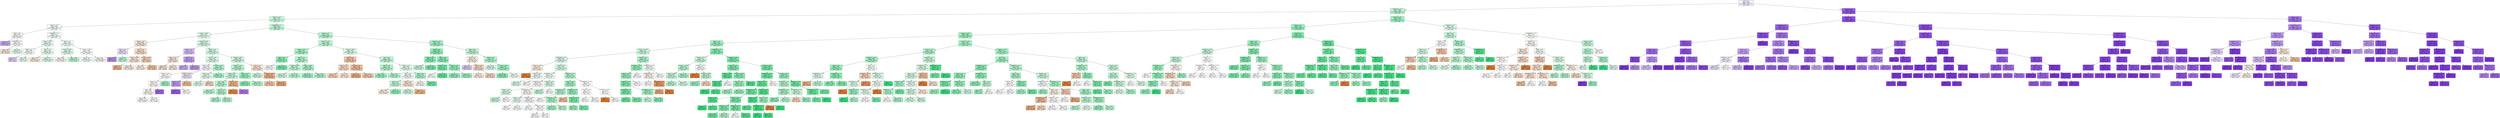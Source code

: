 digraph Tree {
node [shape=box, style="filled", color="black"] ;
0 [label="CCR <= 5.5\ngini = 0.642\nsamples = 26325\nvalue = [5506, 9798, 11021]\nclass = None", fillcolor="#f6f0fd"] ;
1 [label="graphSize <= 22.5\ngini = 0.588\nsamples = 16341\nvalue = [4862, 8944, 2535]\nclass = DCP", fillcolor="#b9f6d2"] ;
0 -> 1 [labeldistance=2.5, labelangle=45, headlabel="True"] ;
2 [label="sdComm <= 0.02\ngini = 0.595\nsamples = 11117\nvalue = [3788, 5772, 1557]\nclass = DCP", fillcolor="#c9f8dd"] ;
1 -> 2 ;
3 [label="sdComp <= 0.02\ngini = 0.583\nsamples = 2542\nvalue = [1098, 1194, 250]\nclass = DCP", fillcolor="#f2fdf7"] ;
2 -> 3 ;
4 [label="nbproc <= 4.5\ngini = 0.665\nsamples = 176\nvalue = [64, 54, 58]\nclass = DLS/DC", fillcolor="#fef9f5"] ;
3 -> 4 ;
5 [label="gini = 0.521\nsamples = 52\nvalue = [16, 4, 32]\nclass = None", fillcolor="#c7a7f3"] ;
4 -> 5 ;
6 [label="graphDepth <= 3.5\ngini = 0.644\nsamples = 124\nvalue = [48, 50, 26]\nclass = DCP", fillcolor="#fafefc"] ;
4 -> 6 ;
7 [label="gini = 0.594\nsamples = 48\nvalue = [24, 18, 6]\nclass = DLS/DC", fillcolor="#fae6d7"] ;
6 -> 7 ;
8 [label="gini = 0.654\nsamples = 76\nvalue = [24, 32, 20]\nclass = DCP", fillcolor="#e1fbec"] ;
6 -> 8 ;
9 [label="graphDepth <= 3.5\ngini = 0.57\nsamples = 2366\nvalue = [1034, 1140, 192]\nclass = DCP", fillcolor="#effdf5"] ;
3 -> 9 ;
10 [label="sdComp <= 0.065\ngini = 0.587\nsamples = 678\nvalue = [278, 328, 72]\nclass = DCP", fillcolor="#e6fcef"] ;
9 -> 10 ;
11 [label="nbproc <= 4.5\ngini = 0.662\nsamples = 42\nvalue = [12, 16, 14]\nclass = DCP", fillcolor="#f1fdf6"] ;
10 -> 11 ;
12 [label="gini = 0.611\nsamples = 12\nvalue = [2, 4, 6]\nclass = None", fillcolor="#e0cef8"] ;
11 -> 12 ;
13 [label="gini = 0.658\nsamples = 30\nvalue = [10, 12, 8]\nclass = DCP", fillcolor="#ebfcf2"] ;
11 -> 13 ;
14 [label="nbproc <= 4.5\ngini = 0.576\nsamples = 636\nvalue = [266, 312, 58]\nclass = DCP", fillcolor="#e6fcef"] ;
10 -> 14 ;
15 [label="gini = 0.577\nsamples = 122\nvalue = [62, 48, 12]\nclass = DLS/DC", fillcolor="#fae7da"] ;
14 -> 15 ;
16 [label="gini = 0.571\nsamples = 514\nvalue = [204, 264, 46]\nclass = DCP", fillcolor="#d9fae7"] ;
14 -> 16 ;
17 [label="nbproc <= 4.5\ngini = 0.563\nsamples = 1688\nvalue = [756, 812, 120]\nclass = DCP", fillcolor="#f3fdf7"] ;
9 -> 17 ;
18 [label="sdComp <= 0.065\ngini = 0.548\nsamples = 618\nvalue = [260, 322, 36]\nclass = DCP", fillcolor="#ddfae9"] ;
17 -> 18 ;
19 [label="gini = 0.588\nsamples = 262\nvalue = [124, 110, 28]\nclass = DLS/DC", fillcolor="#fdf3ed"] ;
18 -> 19 ;
20 [label="gini = 0.499\nsamples = 356\nvalue = [136, 212, 8]\nclass = DCP", fillcolor="#bbf6d3"] ;
18 -> 20 ;
21 [label="sdComp <= 0.065\ngini = 0.569\nsamples = 1070\nvalue = [496, 490, 84]\nclass = DLS/DC", fillcolor="#fffefd"] ;
17 -> 21 ;
22 [label="gini = 0.544\nsamples = 454\nvalue = [208, 224, 22]\nclass = DCP", fillcolor="#f2fdf7"] ;
21 -> 22 ;
23 [label="gini = 0.585\nsamples = 616\nvalue = [288, 266, 62]\nclass = DLS/DC", fillcolor="#fdf7f3"] ;
21 -> 23 ;
24 [label="graphDepth <= 3.5\ngini = 0.593\nsamples = 8575\nvalue = [2690, 4578, 1307]\nclass = DCP", fillcolor="#bff7d7"] ;
2 -> 24 ;
25 [label="sdComm <= 0.065\ngini = 0.639\nsamples = 2181\nvalue = [752, 972, 457]\nclass = DCP", fillcolor="#e1fbec"] ;
24 -> 25 ;
26 [label="sdComp <= 0.02\ngini = 0.609\nsamples = 420\nvalue = [206, 150, 64]\nclass = DLS/DC", fillcolor="#fae5d6"] ;
25 -> 26 ;
27 [label="nbproc <= 4.5\ngini = 0.635\nsamples = 40\nvalue = [8, 14, 18]\nclass = None", fillcolor="#ece1fb"] ;
26 -> 27 ;
28 [label="gini = 0.494\nsamples = 18\nvalue = [4, 2, 12]\nclass = None", fillcolor="#b78ef0"] ;
27 -> 28 ;
29 [label="gini = 0.595\nsamples = 22\nvalue = [4, 12, 6]\nclass = DCP", fillcolor="#b5f5d0"] ;
27 -> 29 ;
30 [label="nbproc <= 4.5\ngini = 0.586\nsamples = 380\nvalue = [198, 136, 46]\nclass = DLS/DC", fillcolor="#f8dfcd"] ;
26 -> 30 ;
31 [label="sdComp <= 0.065\ngini = 0.614\nsamples = 248\nvalue = [120, 88, 40]\nclass = DLS/DC", fillcolor="#fae6d7"] ;
30 -> 31 ;
32 [label="gini = 0.5\nsamples = 12\nvalue = [8, 2, 2]\nclass = DLS/DC", fillcolor="#efb388"] ;
31 -> 32 ;
33 [label="gini = 0.616\nsamples = 236\nvalue = [112, 86, 38]\nclass = DLS/DC", fillcolor="#fae9dd"] ;
31 -> 33 ;
34 [label="sdComp <= 0.065\ngini = 0.517\nsamples = 132\nvalue = [78, 48, 6]\nclass = DLS/DC", fillcolor="#f6d2b8"] ;
30 -> 34 ;
35 [label="gini = 0.601\nsamples = 46\nvalue = [22, 18, 6]\nclass = DLS/DC", fillcolor="#fbede3"] ;
34 -> 35 ;
36 [label="gini = 0.454\nsamples = 86\nvalue = [56, 30, 0]\nclass = DLS/DC", fillcolor="#f3c4a3"] ;
34 -> 36 ;
37 [label="sdComp <= 0.065\ngini = 0.636\nsamples = 1761\nvalue = [546, 822, 393]\nclass = DCP", fillcolor="#d2f9e2"] ;
25 -> 37 ;
38 [label="sdComp <= 0.02\ngini = 0.625\nsamples = 120\nvalue = [30, 30, 60]\nclass = None", fillcolor="#d5bdf6"] ;
37 -> 38 ;
39 [label="nbproc <= 4.5\ngini = 0.602\nsamples = 28\nvalue = [14, 10, 4]\nclass = DLS/DC", fillcolor="#f9e3d3"] ;
38 -> 39 ;
40 [label="gini = 0.49\nsamples = 14\nvalue = [8, 6, 0]\nclass = DLS/DC", fillcolor="#f8e0ce"] ;
39 -> 40 ;
41 [label="gini = 0.653\nsamples = 14\nvalue = [6, 4, 4]\nclass = DLS/DC", fillcolor="#fae6d7"] ;
39 -> 41 ;
42 [label="nbproc <= 4.5\ngini = 0.552\nsamples = 92\nvalue = [16, 20, 56]\nclass = None", fillcolor="#c09cf2"] ;
38 -> 42 ;
43 [label="gini = 0.586\nsamples = 32\nvalue = [8, 6, 18]\nclass = None", fillcolor="#caacf4"] ;
42 -> 43 ;
44 [label="gini = 0.527\nsamples = 60\nvalue = [8, 14, 38]\nclass = None", fillcolor="#bd98f1"] ;
42 -> 44 ;
45 [label="nbproc <= 4.5\ngini = 0.627\nsamples = 1641\nvalue = [516, 792, 333]\nclass = DCP", fillcolor="#cef9e0"] ;
37 -> 45 ;
46 [label="sdComp <= 0.65\ngini = 0.652\nsamples = 480\nvalue = [130, 206, 144]\nclass = DCP", fillcolor="#dafae8"] ;
45 -> 46 ;
47 [label="sdComp <= 0.2\ngini = 0.663\nsamples = 218\nvalue = [76, 62, 80]\nclass = None", fillcolor="#fbf9fe"] ;
46 -> 47 ;
48 [label="sdComm <= 0.65\ngini = 0.667\nsamples = 172\nvalue = [58, 56, 58]\nclass = DLS/DC", fillcolor="#ffffff"] ;
47 -> 48 ;
49 [label="sdComm <= 0.2\ngini = 0.664\nsamples = 152\nvalue = [54, 44, 54]\nclass = DLS/DC", fillcolor="#ffffff"] ;
48 -> 49 ;
50 [label="CCR <= 0.55\ngini = 0.665\nsamples = 142\nvalue = [52, 44, 46]\nclass = DLS/DC", fillcolor="#fdf7f3"] ;
49 -> 50 ;
51 [label="gini = 0.664\nsamples = 114\nvalue = [42, 34, 38]\nclass = DLS/DC", fillcolor="#fef8f5"] ;
50 -> 51 ;
52 [label="gini = 0.663\nsamples = 28\nvalue = [10, 10, 8]\nclass = DLS/DC", fillcolor="#ffffff"] ;
50 -> 52 ;
53 [label="gini = 0.32\nsamples = 10\nvalue = [2, 0, 8]\nclass = None", fillcolor="#a06aec"] ;
49 -> 53 ;
54 [label="gini = 0.56\nsamples = 20\nvalue = [4, 12, 4]\nclass = DCP", fillcolor="#9cf2c0"] ;
48 -> 54 ;
55 [label="sdComm <= 0.65\ngini = 0.601\nsamples = 46\nvalue = [18, 6, 22]\nclass = None", fillcolor="#ede3fb"] ;
47 -> 55 ;
56 [label="sdComm <= 0.2\ngini = 0.512\nsamples = 22\nvalue = [2, 6, 14]\nclass = None", fillcolor="#c09cf2"] ;
55 -> 56 ;
57 [label="gini = 0.278\nsamples = 12\nvalue = [0, 2, 10]\nclass = None", fillcolor="#9a61ea"] ;
56 -> 57 ;
58 [label="gini = 0.64\nsamples = 10\nvalue = [2, 4, 4]\nclass = DCP", fillcolor="#ffffff"] ;
56 -> 58 ;
59 [label="gini = 0.444\nsamples = 24\nvalue = [16, 0, 8]\nclass = DLS/DC", fillcolor="#f2c09c"] ;
55 -> 59 ;
60 [label="sdComm <= 0.65\ngini = 0.596\nsamples = 262\nvalue = [54, 144, 64]\nclass = DCP", fillcolor="#aff4cc"] ;
46 -> 60 ;
61 [label="sdComm <= 0.2\ngini = 0.63\nsamples = 74\nvalue = [14, 34, 26]\nclass = DCP", fillcolor="#defbea"] ;
60 -> 61 ;
62 [label="gini = 0.61\nsamples = 66\nvalue = [10, 32, 24]\nclass = DCP", fillcolor="#d9fae7"] ;
61 -> 62 ;
63 [label="gini = 0.625\nsamples = 8\nvalue = [4, 2, 2]\nclass = DLS/DC", fillcolor="#f6d5bd"] ;
61 -> 63 ;
64 [label="gini = 0.572\nsamples = 188\nvalue = [40, 110, 38]\nclass = DCP", fillcolor="#a1f3c3"] ;
60 -> 64 ;
65 [label="sdComm <= 0.65\ngini = 0.608\nsamples = 1161\nvalue = [386, 586, 189]\nclass = DCP", fillcolor="#ccf8de"] ;
45 -> 65 ;
66 [label="sdComp <= 0.65\ngini = 0.586\nsamples = 901\nvalue = [260, 498, 143]\nclass = DCP", fillcolor="#b5f5d0"] ;
65 -> 66 ;
67 [label="sdComp <= 0.2\ngini = 0.614\nsamples = 568\nvalue = [174, 288, 106]\nclass = DCP", fillcolor="#c6f7db"] ;
66 -> 67 ;
68 [label="CCR <= 0.55\ngini = 0.594\nsamples = 524\nvalue = [144, 286, 94]\nclass = DCP", fillcolor="#b5f5d0"] ;
67 -> 68 ;
69 [label="gini = 0.601\nsamples = 446\nvalue = [120, 240, 86]\nclass = DCP", fillcolor="#b6f5d1"] ;
68 -> 69 ;
70 [label="sdComm <= 0.2\ngini = 0.547\nsamples = 78\nvalue = [24, 46, 8]\nclass = DCP", fillcolor="#aef4cc"] ;
68 -> 70 ;
71 [label="gini = 0.559\nsamples = 48\nvalue = [14, 28, 6]\nclass = DCP", fillcolor="#adf4cb"] ;
70 -> 71 ;
72 [label="gini = 0.524\nsamples = 30\nvalue = [10, 18, 2]\nclass = DCP", fillcolor="#b0f5cd"] ;
70 -> 72 ;
73 [label="sdComm <= 0.2\ngini = 0.459\nsamples = 44\nvalue = [30, 2, 12]\nclass = DLS/DC", fillcolor="#f0b890"] ;
67 -> 73 ;
74 [label="gini = 0.133\nsamples = 28\nvalue = [26, 2, 0]\nclass = DLS/DC", fillcolor="#e78b48"] ;
73 -> 74 ;
75 [label="gini = 0.375\nsamples = 16\nvalue = [4, 0, 12]\nclass = None", fillcolor="#ab7bee"] ;
73 -> 75 ;
76 [label="sdComm <= 0.2\ngini = 0.523\nsamples = 333\nvalue = [86, 210, 37]\nclass = DCP", fillcolor="#9cf2c0"] ;
66 -> 76 ;
77 [label="gini = 0.49\nsamples = 145\nvalue = [22, 98, 25]\nclass = DCP", fillcolor="#87efb2"] ;
76 -> 77 ;
78 [label="gini = 0.525\nsamples = 188\nvalue = [64, 112, 12]\nclass = DCP", fillcolor="#b2f5ce"] ;
76 -> 78 ;
79 [label="sdComp <= 0.2\ngini = 0.619\nsamples = 260\nvalue = [126, 88, 46]\nclass = DLS/DC", fillcolor="#f9e3d3"] ;
65 -> 79 ;
80 [label="gini = 0.617\nsamples = 108\nvalue = [20, 54, 34]\nclass = DCP", fillcolor="#c9f8dd"] ;
79 -> 80 ;
81 [label="sdComp <= 0.65\ngini = 0.457\nsamples = 152\nvalue = [106, 34, 12]\nclass = DLS/DC", fillcolor="#efb286"] ;
79 -> 81 ;
82 [label="gini = 0.586\nsamples = 46\nvalue = [26, 10, 10]\nclass = DLS/DC", fillcolor="#f3c7a7"] ;
81 -> 82 ;
83 [label="gini = 0.379\nsamples = 106\nvalue = [80, 24, 2]\nclass = DLS/DC", fillcolor="#eda978"] ;
81 -> 83 ;
84 [label="sdComm <= 0.2\ngini = 0.572\nsamples = 6394\nvalue = [1938, 3606, 850]\nclass = DCP", fillcolor="#b5f5d0"] ;
24 -> 84 ;
85 [label="sdComm <= 0.065\ngini = 0.568\nsamples = 4690\nvalue = [1584, 2594, 512]\nclass = DCP", fillcolor="#bff7d6"] ;
84 -> 85 ;
86 [label="sdComp <= 0.02\ngini = 0.54\nsamples = 2120\nvalue = [596, 1286, 238]\nclass = DCP", fillcolor="#a5f3c6"] ;
85 -> 86 ;
87 [label="nbproc <= 4.5\ngini = 0.502\nsamples = 470\nvalue = [68, 312, 90]\nclass = DCP", fillcolor="#8bf0b5"] ;
86 -> 87 ;
88 [label="gini = 0.665\nsamples = 94\nvalue = [28, 32, 34]\nclass = None", fillcolor="#fbf9fe"] ;
87 -> 88 ;
89 [label="gini = 0.412\nsamples = 376\nvalue = [40, 280, 56]\nclass = DCP", fillcolor="#74eda7"] ;
87 -> 89 ;
90 [label="nbproc <= 4.5\ngini = 0.541\nsamples = 1650\nvalue = [528, 974, 148]\nclass = DCP", fillcolor="#b0f5cd"] ;
86 -> 90 ;
91 [label="sdComp <= 0.065\ngini = 0.561\nsamples = 622\nvalue = [212, 348, 62]\nclass = DCP", fillcolor="#bdf6d5"] ;
90 -> 91 ;
92 [label="gini = 0.586\nsamples = 100\nvalue = [36, 52, 12]\nclass = DCP", fillcolor="#cef8e0"] ;
91 -> 92 ;
93 [label="gini = 0.556\nsamples = 522\nvalue = [176, 296, 50]\nclass = DCP", fillcolor="#baf6d3"] ;
91 -> 93 ;
94 [label="sdComp <= 0.065\ngini = 0.528\nsamples = 1028\nvalue = [316, 626, 86]\nclass = DCP", fillcolor="#a9f4c8"] ;
90 -> 94 ;
95 [label="gini = 0.487\nsamples = 224\nvalue = [60, 148, 16]\nclass = DCP", fillcolor="#95f1bb"] ;
94 -> 95 ;
96 [label="gini = 0.538\nsamples = 804\nvalue = [256, 478, 70]\nclass = DCP", fillcolor="#aff4cc"] ;
94 -> 96 ;
97 [label="sdComp <= 0.065\ngini = 0.582\nsamples = 2570\nvalue = [988, 1308, 274]\nclass = DCP", fillcolor="#d7fae6"] ;
85 -> 97 ;
98 [label="nbproc <= 4.5\ngini = 0.526\nsamples = 488\nvalue = [302, 140, 46]\nclass = DLS/DC", fillcolor="#f3c4a3"] ;
97 -> 98 ;
99 [label="sdComp <= 0.02\ngini = 0.621\nsamples = 108\nvalue = [54, 32, 22]\nclass = DLS/DC", fillcolor="#f7dbc6"] ;
98 -> 99 ;
100 [label="gini = 0.615\nsamples = 54\nvalue = [28, 12, 14]\nclass = DLS/DC", fillcolor="#f6d3ba"] ;
99 -> 100 ;
101 [label="gini = 0.609\nsamples = 54\nvalue = [26, 20, 8]\nclass = DLS/DC", fillcolor="#fae9dc"] ;
99 -> 101 ;
102 [label="sdComp <= 0.02\ngini = 0.489\nsamples = 380\nvalue = [248, 108, 24]\nclass = DLS/DC", fillcolor="#f2be99"] ;
98 -> 102 ;
103 [label="gini = 0.411\nsamples = 132\nvalue = [96, 32, 4]\nclass = DLS/DC", fillcolor="#eeae80"] ;
102 -> 103 ;
104 [label="gini = 0.524\nsamples = 248\nvalue = [152, 76, 20]\nclass = DLS/DC", fillcolor="#f4c7a8"] ;
102 -> 104 ;
105 [label="CCR <= 0.55\ngini = 0.565\nsamples = 2082\nvalue = [686, 1168, 228]\nclass = DCP", fillcolor="#bbf6d3"] ;
97 -> 105 ;
106 [label="nbproc <= 4.5\ngini = 0.544\nsamples = 1472\nvalue = [450, 874, 148]\nclass = DCP", fillcolor="#adf4cb"] ;
105 -> 106 ;
107 [label="gini = 0.512\nsamples = 396\nvalue = [102, 254, 40]\nclass = DCP", fillcolor="#99f2be"] ;
106 -> 107 ;
108 [label="gini = 0.553\nsamples = 1076\nvalue = [348, 620, 108]\nclass = DCP", fillcolor="#b5f5d0"] ;
106 -> 108 ;
109 [label="sdComp <= 0.65\ngini = 0.601\nsamples = 610\nvalue = [236, 294, 80]\nclass = DCP", fillcolor="#e0fbeb"] ;
105 -> 109 ;
110 [label="nbproc <= 4.5\ngini = 0.609\nsamples = 488\nvalue = [200, 220, 68]\nclass = DCP", fillcolor="#f1fdf6"] ;
109 -> 110 ;
111 [label="sdComp <= 0.2\ngini = 0.585\nsamples = 258\nvalue = [86, 138, 34]\nclass = DCP", fillcolor="#c3f7d9"] ;
110 -> 111 ;
112 [label="gini = 0.566\nsamples = 128\nvalue = [64, 54, 10]\nclass = DLS/DC", fillcolor="#fbeee4"] ;
111 -> 112 ;
113 [label="gini = 0.52\nsamples = 130\nvalue = [22, 84, 24]\nclass = DCP", fillcolor="#8ff0b8"] ;
111 -> 113 ;
114 [label="sdComp <= 0.2\ngini = 0.605\nsamples = 230\nvalue = [114, 82, 34]\nclass = DLS/DC", fillcolor="#f9e4d4"] ;
110 -> 114 ;
115 [label="gini = 0.589\nsamples = 122\nvalue = [42, 64, 16]\nclass = DCP", fillcolor="#c9f8dc"] ;
114 -> 115 ;
116 [label="gini = 0.5\nsamples = 108\nvalue = [72, 18, 18]\nclass = DLS/DC", fillcolor="#efb388"] ;
114 -> 116 ;
117 [label="nbproc <= 4.5\ngini = 0.535\nsamples = 122\nvalue = [36, 74, 12]\nclass = DCP", fillcolor="#a8f4c7"] ;
109 -> 117 ;
118 [label="gini = 0.615\nsamples = 54\nvalue = [24, 22, 8]\nclass = DLS/DC", fillcolor="#fdf7f3"] ;
117 -> 118 ;
119 [label="gini = 0.381\nsamples = 68\nvalue = [12, 52, 4]\nclass = DCP", fillcolor="#72eca5"] ;
117 -> 119 ;
120 [label="sdComm <= 0.65\ngini = 0.565\nsamples = 1704\nvalue = [354, 1012, 338]\nclass = DCP", fillcolor="#9ef2c2"] ;
84 -> 120 ;
121 [label="sdComp <= 0.2\ngini = 0.486\nsamples = 810\nvalue = [106, 550, 154]\nclass = DCP", fillcolor="#87efb3"] ;
120 -> 121 ;
122 [label="nbproc <= 4.5\ngini = 0.448\nsamples = 320\nvalue = [24, 226, 70]\nclass = DCP", fillcolor="#83efb0"] ;
121 -> 122 ;
123 [label="gini = 0.604\nsamples = 80\nvalue = [24, 42, 14]\nclass = DCP", fillcolor="#bff7d6"] ;
122 -> 123 ;
124 [label="gini = 0.358\nsamples = 240\nvalue = [0, 184, 56]\nclass = DCP", fillcolor="#75eda7"] ;
122 -> 124 ;
125 [label="nbproc <= 4.5\ngini = 0.505\nsamples = 490\nvalue = [82, 324, 84]\nclass = DCP", fillcolor="#8af0b5"] ;
121 -> 125 ;
126 [label="sdComp <= 0.65\ngini = 0.371\nsamples = 112\nvalue = [4, 86, 22]\nclass = DCP", fillcolor="#72eda5"] ;
125 -> 126 ;
127 [label="gini = 0.5\nsamples = 8\nvalue = [4, 0, 4]\nclass = DLS/DC", fillcolor="#ffffff"] ;
126 -> 127 ;
128 [label="gini = 0.286\nsamples = 104\nvalue = [0, 86, 18]\nclass = DCP", fillcolor="#62ea9b"] ;
126 -> 128 ;
129 [label="sdComp <= 0.65\ngini = 0.534\nsamples = 378\nvalue = [78, 238, 62]\nclass = DCP", fillcolor="#95f1bc"] ;
125 -> 129 ;
130 [label="gini = 0.517\nsamples = 216\nvalue = [42, 140, 34]\nclass = DCP", fillcolor="#8ff0b8"] ;
129 -> 130 ;
131 [label="gini = 0.555\nsamples = 162\nvalue = [36, 98, 28]\nclass = DCP", fillcolor="#9ef2c1"] ;
129 -> 131 ;
132 [label="nbproc <= 4.5\ngini = 0.614\nsamples = 894\nvalue = [248, 462, 184]\nclass = DCP", fillcolor="#bdf6d5"] ;
120 -> 132 ;
133 [label="sdComp <= 0.2\ngini = 0.652\nsamples = 152\nvalue = [64, 38, 50]\nclass = DLS/DC", fillcolor="#fbeee4"] ;
132 -> 133 ;
134 [label="gini = 0.62\nsamples = 40\nvalue = [8, 12, 20]\nclass = None", fillcolor="#dbc6f8"] ;
133 -> 134 ;
135 [label="sdComp <= 0.65\ngini = 0.624\nsamples = 112\nvalue = [56, 26, 30]\nclass = DLS/DC", fillcolor="#f7d7c0"] ;
133 -> 135 ;
136 [label="gini = 0.62\nsamples = 60\nvalue = [28, 10, 22]\nclass = DLS/DC", fillcolor="#fbebe0"] ;
135 -> 136 ;
137 [label="gini = 0.592\nsamples = 52\nvalue = [28, 16, 8]\nclass = DLS/DC", fillcolor="#f6d5bd"] ;
135 -> 137 ;
138 [label="sdComp <= 0.2\ngini = 0.579\nsamples = 742\nvalue = [184, 424, 134]\nclass = DCP", fillcolor="#aaf4c9"] ;
132 -> 138 ;
139 [label="gini = 0.649\nsamples = 200\nvalue = [60, 88, 52]\nclass = DCP", fillcolor="#d7fae6"] ;
138 -> 139 ;
140 [label="sdComp <= 0.65\ngini = 0.54\nsamples = 542\nvalue = [124, 336, 82]\nclass = DCP", fillcolor="#9bf2bf"] ;
138 -> 140 ;
141 [label="gini = 0.486\nsamples = 418\nvalue = [76, 284, 58]\nclass = DCP", fillcolor="#87efb2"] ;
140 -> 141 ;
142 [label="gini = 0.637\nsamples = 124\nvalue = [48, 52, 24]\nclass = DCP", fillcolor="#f5fef8"] ;
140 -> 142 ;
143 [label="sdComm <= 0.65\ngini = 0.554\nsamples = 5224\nvalue = [1074, 3172, 978]\nclass = DCP", fillcolor="#9bf2bf"] ;
1 -> 143 ;
144 [label="sdComp <= 0.2\ngini = 0.535\nsamples = 4554\nvalue = [848, 2868, 838]\nclass = DCP", fillcolor="#93f1ba"] ;
143 -> 144 ;
145 [label="sdComp <= 0.065\ngini = 0.555\nsamples = 3626\nvalue = [794, 2192, 640]\nclass = DCP", fillcolor="#9df2c1"] ;
144 -> 145 ;
146 [label="nbproc <= 4.5\ngini = 0.542\nsamples = 1584\nvalue = [244, 980, 360]\nclass = DCP", fillcolor="#9bf2bf"] ;
145 -> 146 ;
147 [label="sdComm <= 0.065\ngini = 0.617\nsamples = 562\nvalue = [104, 280, 178]\nclass = DCP", fillcolor="#caf8de"] ;
146 -> 147 ;
148 [label="graphDepth <= 6.5\ngini = 0.643\nsamples = 372\nvalue = [86, 166, 120]\nclass = DCP", fillcolor="#dbfae8"] ;
147 -> 148 ;
149 [label="sdComm <= 0.02\ngini = 0.654\nsamples = 52\nvalue = [22, 16, 14]\nclass = DLS/DC", fillcolor="#fbeade"] ;
148 -> 149 ;
150 [label="gini = 0.0\nsamples = 18\nvalue = [18, 0, 0]\nclass = DLS/DC", fillcolor="#e58139"] ;
149 -> 150 ;
151 [label="sdComp <= 0.02\ngini = 0.595\nsamples = 34\nvalue = [4, 16, 14]\nclass = DCP", fillcolor="#ebfcf2"] ;
149 -> 151 ;
152 [label="gini = 0.494\nsamples = 18\nvalue = [0, 10, 8]\nclass = DCP", fillcolor="#d7fae6"] ;
151 -> 152 ;
153 [label="gini = 0.656\nsamples = 16\nvalue = [4, 6, 6]\nclass = DCP", fillcolor="#ffffff"] ;
151 -> 153 ;
154 [label="sdComp <= 0.02\ngini = 0.631\nsamples = 320\nvalue = [64, 150, 106]\nclass = DCP", fillcolor="#d6fae5"] ;
148 -> 154 ;
155 [label="graphDepth <= 25.5\ngini = 0.642\nsamples = 184\nvalue = [38, 76, 70]\nclass = DCP", fillcolor="#f5fef8"] ;
154 -> 155 ;
156 [label="graphDepth <= 9.0\ngini = 0.658\nsamples = 148\nvalue = [38, 56, 54]\nclass = DCP", fillcolor="#fbfefc"] ;
155 -> 156 ;
157 [label="sdComm <= 0.02\ngini = 0.531\nsamples = 48\nvalue = [2, 26, 20]\nclass = DCP", fillcolor="#d5f9e4"] ;
156 -> 157 ;
158 [label="gini = 0.484\nsamples = 34\nvalue = [0, 20, 14]\nclass = DCP", fillcolor="#c4f7d9"] ;
157 -> 158 ;
159 [label="gini = 0.612\nsamples = 14\nvalue = [2, 6, 6]\nclass = DCP", fillcolor="#ffffff"] ;
157 -> 159 ;
160 [label="graphDepth <= 13.5\ngini = 0.665\nsamples = 100\nvalue = [36, 30, 34]\nclass = DLS/DC", fillcolor="#fefbf9"] ;
156 -> 160 ;
161 [label="sdComm <= 0.02\ngini = 0.653\nsamples = 48\nvalue = [16, 20, 12]\nclass = DCP", fillcolor="#e6fcef"] ;
160 -> 161 ;
162 [label="gini = 0.5\nsamples = 8\nvalue = [0, 4, 4]\nclass = DCP", fillcolor="#ffffff"] ;
161 -> 162 ;
163 [label="gini = 0.64\nsamples = 40\nvalue = [16, 16, 8]\nclass = DLS/DC", fillcolor="#ffffff"] ;
161 -> 163 ;
164 [label="graphSize <= 75.0\ngini = 0.636\nsamples = 52\nvalue = [20, 10, 22]\nclass = None", fillcolor="#f7f3fd"] ;
160 -> 164 ;
165 [label="gini = 0.5\nsamples = 24\nvalue = [12, 0, 12]\nclass = DLS/DC", fillcolor="#ffffff"] ;
164 -> 165 ;
166 [label="sdComm <= 0.02\ngini = 0.663\nsamples = 28\nvalue = [8, 10, 10]\nclass = DCP", fillcolor="#ffffff"] ;
164 -> 166 ;
167 [label="gini = 0.667\nsamples = 18\nvalue = [6, 6, 6]\nclass = DLS/DC", fillcolor="#ffffff"] ;
166 -> 167 ;
168 [label="gini = 0.64\nsamples = 10\nvalue = [2, 4, 4]\nclass = DCP", fillcolor="#ffffff"] ;
166 -> 168 ;
169 [label="sdComm <= 0.02\ngini = 0.494\nsamples = 36\nvalue = [0, 20, 16]\nclass = DCP", fillcolor="#d7fae6"] ;
155 -> 169 ;
170 [label="gini = 0.48\nsamples = 20\nvalue = [0, 12, 8]\nclass = DCP", fillcolor="#bdf6d5"] ;
169 -> 170 ;
171 [label="gini = 0.5\nsamples = 16\nvalue = [0, 8, 8]\nclass = DCP", fillcolor="#ffffff"] ;
169 -> 171 ;
172 [label="graphSize <= 75.0\ngini = 0.597\nsamples = 136\nvalue = [26, 74, 36]\nclass = DCP", fillcolor="#b4f5cf"] ;
154 -> 172 ;
173 [label="sdComm <= 0.02\ngini = 0.569\nsamples = 102\nvalue = [20, 60, 22]\nclass = DCP", fillcolor="#a1f3c3"] ;
172 -> 173 ;
174 [label="graphDepth <= 9.0\ngini = 0.587\nsamples = 68\nvalue = [12, 38, 18]\nclass = DCP", fillcolor="#b0f5cd"] ;
173 -> 174 ;
175 [label="gini = 0.5\nsamples = 8\nvalue = [0, 4, 4]\nclass = DCP", fillcolor="#ffffff"] ;
174 -> 175 ;
176 [label="graphDepth <= 13.5\ngini = 0.584\nsamples = 60\nvalue = [12, 34, 14]\nclass = DCP", fillcolor="#a9f4c8"] ;
174 -> 176 ;
177 [label="gini = 0.566\nsamples = 44\nvalue = [8, 26, 10]\nclass = DCP", fillcolor="#a2f3c4"] ;
176 -> 177 ;
178 [label="gini = 0.625\nsamples = 16\nvalue = [4, 8, 4]\nclass = DCP", fillcolor="#bdf6d5"] ;
176 -> 178 ;
179 [label="graphDepth <= 9.0\ngini = 0.512\nsamples = 34\nvalue = [8, 22, 4]\nclass = DCP", fillcolor="#94f1bb"] ;
173 -> 179 ;
180 [label="gini = 0.444\nsamples = 6\nvalue = [4, 2, 0]\nclass = DLS/DC", fillcolor="#f2c09c"] ;
179 -> 180 ;
181 [label="graphSize <= 40.0\ngini = 0.449\nsamples = 28\nvalue = [4, 20, 4]\nclass = DCP", fillcolor="#7beeab"] ;
179 -> 181 ;
182 [label="gini = 0.444\nsamples = 12\nvalue = [0, 8, 4]\nclass = DCP", fillcolor="#9cf2c0"] ;
181 -> 182 ;
183 [label="gini = 0.375\nsamples = 16\nvalue = [4, 12, 0]\nclass = DCP", fillcolor="#7beeab"] ;
181 -> 183 ;
184 [label="graphDepth <= 25.5\ngini = 0.63\nsamples = 34\nvalue = [6, 14, 14]\nclass = DCP", fillcolor="#ffffff"] ;
172 -> 184 ;
185 [label="sdComm <= 0.02\ngini = 0.64\nsamples = 20\nvalue = [4, 8, 8]\nclass = DCP", fillcolor="#ffffff"] ;
184 -> 185 ;
186 [label="gini = 0.5\nsamples = 8\nvalue = [0, 4, 4]\nclass = DCP", fillcolor="#ffffff"] ;
185 -> 186 ;
187 [label="gini = 0.667\nsamples = 12\nvalue = [4, 4, 4]\nclass = DLS/DC", fillcolor="#ffffff"] ;
185 -> 187 ;
188 [label="sdComm <= 0.02\ngini = 0.612\nsamples = 14\nvalue = [2, 6, 6]\nclass = DCP", fillcolor="#ffffff"] ;
184 -> 188 ;
189 [label="gini = 0.0\nsamples = 2\nvalue = [2, 0, 0]\nclass = DLS/DC", fillcolor="#e58139"] ;
188 -> 189 ;
190 [label="gini = 0.5\nsamples = 12\nvalue = [0, 6, 6]\nclass = DCP", fillcolor="#ffffff"] ;
188 -> 190 ;
191 [label="sdComp <= 0.02\ngini = 0.538\nsamples = 190\nvalue = [18, 114, 58]\nclass = DCP", fillcolor="#abf4ca"] ;
147 -> 191 ;
192 [label="graphDepth <= 25.5\ngini = 0.469\nsamples = 144\nvalue = [6, 96, 42]\nclass = DCP", fillcolor="#96f1bc"] ;
191 -> 192 ;
193 [label="graphSize <= 75.0\ngini = 0.447\nsamples = 136\nvalue = [2, 92, 42]\nclass = DCP", fillcolor="#96f1bc"] ;
192 -> 193 ;
194 [label="graphSize <= 40.0\ngini = 0.411\nsamples = 108\nvalue = [2, 78, 28]\nclass = DCP", fillcolor="#83efb0"] ;
193 -> 194 ;
195 [label="graphDepth <= 7.5\ngini = 0.36\nsamples = 68\nvalue = [0, 52, 16]\nclass = DCP", fillcolor="#76eda8"] ;
194 -> 195 ;
196 [label="gini = 0.32\nsamples = 20\nvalue = [0, 16, 4]\nclass = DCP", fillcolor="#6aeca0"] ;
195 -> 196 ;
197 [label="gini = 0.375\nsamples = 48\nvalue = [0, 36, 12]\nclass = DCP", fillcolor="#7beeab"] ;
195 -> 197 ;
198 [label="graphDepth <= 12.5\ngini = 0.485\nsamples = 40\nvalue = [2, 26, 12]\nclass = DCP", fillcolor="#9cf2c0"] ;
194 -> 198 ;
199 [label="gini = 0.611\nsamples = 12\nvalue = [2, 6, 4]\nclass = DCP", fillcolor="#cef8e0"] ;
198 -> 199 ;
200 [label="gini = 0.408\nsamples = 28\nvalue = [0, 20, 8]\nclass = DCP", fillcolor="#88efb3"] ;
198 -> 200 ;
201 [label="gini = 0.5\nsamples = 28\nvalue = [0, 14, 14]\nclass = DCP", fillcolor="#ffffff"] ;
193 -> 201 ;
202 [label="gini = 0.5\nsamples = 8\nvalue = [4, 4, 0]\nclass = DLS/DC", fillcolor="#ffffff"] ;
192 -> 202 ;
203 [label="graphDepth <= 13.5\ngini = 0.658\nsamples = 46\nvalue = [12, 18, 16]\nclass = DCP", fillcolor="#f2fdf7"] ;
191 -> 203 ;
204 [label="graphDepth <= 6.5\ngini = 0.658\nsamples = 30\nvalue = [12, 10, 8]\nclass = DLS/DC", fillcolor="#fcf2eb"] ;
203 -> 204 ;
205 [label="gini = 0.593\nsamples = 18\nvalue = [2, 8, 8]\nclass = DCP", fillcolor="#ffffff"] ;
204 -> 205 ;
206 [label="graphDepth <= 9.0\ngini = 0.278\nsamples = 12\nvalue = [10, 2, 0]\nclass = DLS/DC", fillcolor="#ea9a61"] ;
204 -> 206 ;
207 [label="gini = 0.375\nsamples = 8\nvalue = [6, 2, 0]\nclass = DLS/DC", fillcolor="#eeab7b"] ;
206 -> 207 ;
208 [label="gini = 0.0\nsamples = 4\nvalue = [4, 0, 0]\nclass = DLS/DC", fillcolor="#e58139"] ;
206 -> 208 ;
209 [label="gini = 0.5\nsamples = 16\nvalue = [0, 8, 8]\nclass = DCP", fillcolor="#ffffff"] ;
203 -> 209 ;
210 [label="graphDepth <= 6.5\ngini = 0.48\nsamples = 1022\nvalue = [140, 700, 182]\nclass = DCP", fillcolor="#85efb1"] ;
146 -> 210 ;
211 [label="sdComp <= 0.02\ngini = 0.6\nsamples = 246\nvalue = [80, 128, 38]\nclass = DCP", fillcolor="#c6f7db"] ;
210 -> 211 ;
212 [label="sdComm <= 0.065\ngini = 0.61\nsamples = 148\nvalue = [32, 78, 38]\nclass = DCP", fillcolor="#b7f6d1"] ;
211 -> 212 ;
213 [label="sdComm <= 0.02\ngini = 0.629\nsamples = 94\nvalue = [22, 46, 26]\nclass = DCP", fillcolor="#c5f7da"] ;
212 -> 213 ;
214 [label="gini = 0.612\nsamples = 42\nvalue = [10, 22, 10]\nclass = DCP", fillcolor="#b5f5d0"] ;
213 -> 214 ;
215 [label="gini = 0.639\nsamples = 52\nvalue = [12, 24, 16]\nclass = DCP", fillcolor="#d3f9e3"] ;
213 -> 215 ;
216 [label="gini = 0.565\nsamples = 54\nvalue = [10, 32, 12]\nclass = DCP", fillcolor="#a1f3c3"] ;
212 -> 216 ;
217 [label="sdComm <= 0.02\ngini = 0.5\nsamples = 98\nvalue = [48, 50, 0]\nclass = DCP", fillcolor="#f7fefa"] ;
211 -> 217 ;
218 [label="gini = 0.0\nsamples = 16\nvalue = [16, 0, 0]\nclass = DLS/DC", fillcolor="#e58139"] ;
217 -> 218 ;
219 [label="sdComm <= 0.065\ngini = 0.476\nsamples = 82\nvalue = [32, 50, 0]\nclass = DCP", fillcolor="#b8f6d2"] ;
217 -> 219 ;
220 [label="gini = 0.437\nsamples = 62\nvalue = [20, 42, 0]\nclass = DCP", fillcolor="#97f1bd"] ;
219 -> 220 ;
221 [label="gini = 0.48\nsamples = 20\nvalue = [12, 8, 0]\nclass = DLS/DC", fillcolor="#f6d5bd"] ;
219 -> 221 ;
222 [label="graphSize <= 40.0\ngini = 0.416\nsamples = 776\nvalue = [60, 572, 144]\nclass = DCP", fillcolor="#79edaa"] ;
210 -> 222 ;
223 [label="sdComp <= 0.02\ngini = 0.448\nsamples = 378\nvalue = [48, 270, 60]\nclass = DCP", fillcolor="#7ceeac"] ;
222 -> 223 ;
224 [label="sdComm <= 0.065\ngini = 0.277\nsamples = 102\nvalue = [8, 86, 8]\nclass = DCP", fillcolor="#5be996"] ;
223 -> 224 ;
225 [label="sdComm <= 0.02\ngini = 0.169\nsamples = 86\nvalue = [0, 78, 8]\nclass = DCP", fillcolor="#4de88e"] ;
224 -> 225 ;
226 [label="gini = 0.0\nsamples = 16\nvalue = [0, 16, 0]\nclass = DCP", fillcolor="#39e581"] ;
225 -> 226 ;
227 [label="gini = 0.202\nsamples = 70\nvalue = [0, 62, 8]\nclass = DCP", fillcolor="#53e891"] ;
225 -> 227 ;
228 [label="gini = 0.5\nsamples = 16\nvalue = [8, 8, 0]\nclass = DLS/DC", fillcolor="#ffffff"] ;
224 -> 228 ;
229 [label="sdComm <= 0.065\ngini = 0.499\nsamples = 276\nvalue = [40, 184, 52]\nclass = DCP", fillcolor="#8af0b5"] ;
223 -> 229 ;
230 [label="sdComm <= 0.02\ngini = 0.542\nsamples = 232\nvalue = [40, 144, 48]\nclass = DCP", fillcolor="#98f1bd"] ;
229 -> 230 ;
231 [label="gini = 0.551\nsamples = 96\nvalue = [24, 58, 14]\nclass = DCP", fillcolor="#a2f3c4"] ;
230 -> 231 ;
232 [label="gini = 0.524\nsamples = 136\nvalue = [16, 86, 34]\nclass = DCP", fillcolor="#9af2bf"] ;
230 -> 232 ;
233 [label="gini = 0.165\nsamples = 44\nvalue = [0, 40, 4]\nclass = DCP", fillcolor="#4de88e"] ;
229 -> 233 ;
234 [label="sdComm <= 0.065\ngini = 0.379\nsamples = 398\nvalue = [12, 302, 84]\nclass = DCP", fillcolor="#76eda8"] ;
222 -> 234 ;
235 [label="graphDepth <= 25.5\ngini = 0.334\nsamples = 276\nvalue = [8, 220, 48]\nclass = DCP", fillcolor="#6aeba0"] ;
234 -> 235 ;
236 [label="sdComm <= 0.02\ngini = 0.311\nsamples = 260\nvalue = [8, 212, 40]\nclass = DCP", fillcolor="#64eb9c"] ;
235 -> 236 ;
237 [label="graphDepth <= 12.5\ngini = 0.357\nsamples = 170\nvalue = [4, 132, 34]\nclass = DCP", fillcolor="#70eca4"] ;
236 -> 237 ;
238 [label="sdComp <= 0.02\ngini = 0.219\nsamples = 32\nvalue = [0, 28, 4]\nclass = DCP", fillcolor="#55e993"] ;
237 -> 238 ;
239 [label="gini = 0.0\nsamples = 4\nvalue = [0, 4, 0]\nclass = DCP", fillcolor="#39e581"] ;
238 -> 239 ;
240 [label="gini = 0.245\nsamples = 28\nvalue = [0, 24, 4]\nclass = DCP", fillcolor="#5ae996"] ;
238 -> 240 ;
241 [label="sdComp <= 0.02\ngini = 0.384\nsamples = 138\nvalue = [4, 104, 30]\nclass = DCP", fillcolor="#77eda9"] ;
237 -> 241 ;
242 [label="graphSize <= 75.0\ngini = 0.375\nsamples = 96\nvalue = [0, 72, 24]\nclass = DCP", fillcolor="#7beeab"] ;
241 -> 242 ;
243 [label="gini = 0.305\nsamples = 64\nvalue = [0, 52, 12]\nclass = DCP", fillcolor="#67eb9e"] ;
242 -> 243 ;
244 [label="gini = 0.469\nsamples = 32\nvalue = [0, 20, 12]\nclass = DCP", fillcolor="#b0f5cd"] ;
242 -> 244 ;
245 [label="graphSize <= 75.0\ngini = 0.39\nsamples = 42\nvalue = [4, 32, 6]\nclass = DCP", fillcolor="#70eca4"] ;
241 -> 245 ;
246 [label="gini = 0.64\nsamples = 10\nvalue = [4, 4, 2]\nclass = DLS/DC", fillcolor="#ffffff"] ;
245 -> 246 ;
247 [label="gini = 0.219\nsamples = 32\nvalue = [0, 28, 4]\nclass = DCP", fillcolor="#55e993"] ;
245 -> 247 ;
248 [label="graphSize <= 75.0\ngini = 0.203\nsamples = 90\nvalue = [4, 80, 6]\nclass = DCP", fillcolor="#51e890"] ;
236 -> 248 ;
249 [label="sdComp <= 0.02\ngini = 0.142\nsamples = 78\nvalue = [0, 72, 6]\nclass = DCP", fillcolor="#49e78c"] ;
248 -> 249 ;
250 [label="gini = 0.245\nsamples = 28\nvalue = [0, 24, 4]\nclass = DCP", fillcolor="#5ae996"] ;
249 -> 250 ;
251 [label="graphDepth <= 12.5\ngini = 0.077\nsamples = 50\nvalue = [0, 48, 2]\nclass = DCP", fillcolor="#41e686"] ;
249 -> 251 ;
252 [label="gini = 0.0\nsamples = 8\nvalue = [0, 8, 0]\nclass = DCP", fillcolor="#39e581"] ;
251 -> 252 ;
253 [label="gini = 0.091\nsamples = 42\nvalue = [0, 40, 2]\nclass = DCP", fillcolor="#43e687"] ;
251 -> 253 ;
254 [label="sdComp <= 0.02\ngini = 0.444\nsamples = 12\nvalue = [4, 8, 0]\nclass = DCP", fillcolor="#9cf2c0"] ;
248 -> 254 ;
255 [label="gini = 0.0\nsamples = 4\nvalue = [4, 0, 0]\nclass = DLS/DC", fillcolor="#e58139"] ;
254 -> 255 ;
256 [label="gini = 0.0\nsamples = 8\nvalue = [0, 8, 0]\nclass = DCP", fillcolor="#39e581"] ;
254 -> 256 ;
257 [label="gini = 0.5\nsamples = 16\nvalue = [0, 8, 8]\nclass = DCP", fillcolor="#ffffff"] ;
235 -> 257 ;
258 [label="sdComp <= 0.02\ngini = 0.46\nsamples = 122\nvalue = [4, 82, 36]\nclass = DCP", fillcolor="#95f1bc"] ;
234 -> 258 ;
259 [label="graphSize <= 75.0\ngini = 0.514\nsamples = 76\nvalue = [4, 46, 26]\nclass = DCP", fillcolor="#b0f5cd"] ;
258 -> 259 ;
260 [label="graphDepth <= 12.5\ngini = 0.459\nsamples = 56\nvalue = [0, 36, 20]\nclass = DCP", fillcolor="#a7f3c7"] ;
259 -> 260 ;
261 [label="gini = 0.42\nsamples = 20\nvalue = [0, 14, 6]\nclass = DCP", fillcolor="#8ef0b7"] ;
260 -> 261 ;
262 [label="gini = 0.475\nsamples = 36\nvalue = [0, 22, 14]\nclass = DCP", fillcolor="#b7f6d1"] ;
260 -> 262 ;
263 [label="graphDepth <= 25.5\ngini = 0.62\nsamples = 20\nvalue = [4, 10, 6]\nclass = DCP", fillcolor="#c6f8db"] ;
259 -> 263 ;
264 [label="gini = 0.625\nsamples = 8\nvalue = [4, 2, 2]\nclass = DLS/DC", fillcolor="#f6d5bd"] ;
263 -> 264 ;
265 [label="gini = 0.444\nsamples = 12\nvalue = [0, 8, 4]\nclass = DCP", fillcolor="#9cf2c0"] ;
263 -> 265 ;
266 [label="graphSize <= 75.0\ngini = 0.34\nsamples = 46\nvalue = [0, 36, 10]\nclass = DCP", fillcolor="#70eca4"] ;
258 -> 266 ;
267 [label="graphDepth <= 12.5\ngini = 0.278\nsamples = 12\nvalue = [0, 10, 2]\nclass = DCP", fillcolor="#61ea9a"] ;
266 -> 267 ;
268 [label="gini = 0.375\nsamples = 8\nvalue = [0, 6, 2]\nclass = DCP", fillcolor="#7beeab"] ;
267 -> 268 ;
269 [label="gini = 0.0\nsamples = 4\nvalue = [0, 4, 0]\nclass = DCP", fillcolor="#39e581"] ;
267 -> 269 ;
270 [label="gini = 0.36\nsamples = 34\nvalue = [0, 26, 8]\nclass = DCP", fillcolor="#76eda8"] ;
266 -> 270 ;
271 [label="sdComm <= 0.065\ngini = 0.556\nsamples = 2042\nvalue = [550, 1212, 280]\nclass = DCP", fillcolor="#a7f3c7"] ;
145 -> 271 ;
272 [label="sdComm <= 0.02\ngini = 0.524\nsamples = 1008\nvalue = [334, 606, 68]\nclass = DCP", fillcolor="#aff5cc"] ;
271 -> 272 ;
273 [label="graphSize <= 40.0\ngini = 0.503\nsamples = 648\nvalue = [202, 408, 38]\nclass = DCP", fillcolor="#a4f3c5"] ;
272 -> 273 ;
274 [label="nbproc <= 4.5\ngini = 0.467\nsamples = 524\nvalue = [148, 352, 24]\nclass = DCP", fillcolor="#94f1bb"] ;
273 -> 274 ;
275 [label="graphDepth <= 7.5\ngini = 0.619\nsamples = 72\nvalue = [26, 34, 12]\nclass = DCP", fillcolor="#ddfae9"] ;
274 -> 275 ;
276 [label="gini = 0.5\nsamples = 12\nvalue = [8, 2, 2]\nclass = DLS/DC", fillcolor="#efb388"] ;
275 -> 276 ;
277 [label="gini = 0.598\nsamples = 60\nvalue = [18, 32, 10]\nclass = DCP", fillcolor="#bdf6d5"] ;
275 -> 277 ;
278 [label="graphDepth <= 7.5\ngini = 0.431\nsamples = 452\nvalue = [122, 318, 12]\nclass = DCP", fillcolor="#89f0b4"] ;
274 -> 278 ;
279 [label="gini = 0.444\nsamples = 188\nvalue = [52, 130, 6]\nclass = DCP", fillcolor="#8df0b7"] ;
278 -> 279 ;
280 [label="gini = 0.422\nsamples = 264\nvalue = [70, 188, 6]\nclass = DCP", fillcolor="#87efb2"] ;
278 -> 280 ;
281 [label="nbproc <= 4.5\ngini = 0.594\nsamples = 124\nvalue = [54, 56, 14]\nclass = DCP", fillcolor="#f9fefb"] ;
273 -> 281 ;
282 [label="graphDepth <= 25.5\ngini = 0.526\nsamples = 34\nvalue = [20, 12, 2]\nclass = DLS/DC", fillcolor="#f6d1b7"] ;
281 -> 282 ;
283 [label="graphDepth <= 12.5\ngini = 0.58\nsamples = 20\nvalue = [8, 10, 2]\nclass = DCP", fillcolor="#defbea"] ;
282 -> 283 ;
284 [label="gini = 0.0\nsamples = 4\nvalue = [4, 0, 0]\nclass = DLS/DC", fillcolor="#e58139"] ;
283 -> 284 ;
285 [label="graphSize <= 75.0\ngini = 0.531\nsamples = 16\nvalue = [4, 10, 2]\nclass = DCP", fillcolor="#9cf2c0"] ;
283 -> 285 ;
286 [label="gini = 0.0\nsamples = 2\nvalue = [0, 2, 0]\nclass = DCP", fillcolor="#39e581"] ;
285 -> 286 ;
287 [label="gini = 0.571\nsamples = 14\nvalue = [4, 8, 2]\nclass = DCP", fillcolor="#b0f5cd"] ;
285 -> 287 ;
288 [label="gini = 0.245\nsamples = 14\nvalue = [12, 2, 0]\nclass = DLS/DC", fillcolor="#e9965a"] ;
282 -> 288 ;
289 [label="graphDepth <= 25.5\ngini = 0.6\nsamples = 90\nvalue = [34, 44, 12]\nclass = DCP", fillcolor="#dcfae8"] ;
281 -> 289 ;
290 [label="graphSize <= 75.0\ngini = 0.611\nsamples = 84\nvalue = [34, 38, 12]\nclass = DCP", fillcolor="#effdf5"] ;
289 -> 290 ;
291 [label="graphDepth <= 12.5\ngini = 0.612\nsamples = 82\nvalue = [32, 38, 12]\nclass = DCP", fillcolor="#e7fcf0"] ;
290 -> 291 ;
292 [label="gini = 0.608\nsamples = 74\nvalue = [32, 32, 10]\nclass = DLS/DC", fillcolor="#ffffff"] ;
291 -> 292 ;
293 [label="gini = 0.375\nsamples = 8\nvalue = [0, 6, 2]\nclass = DCP", fillcolor="#7beeab"] ;
291 -> 293 ;
294 [label="gini = 0.0\nsamples = 2\nvalue = [2, 0, 0]\nclass = DLS/DC", fillcolor="#e58139"] ;
290 -> 294 ;
295 [label="gini = 0.0\nsamples = 6\nvalue = [0, 6, 0]\nclass = DCP", fillcolor="#39e581"] ;
289 -> 295 ;
296 [label="graphSize <= 75.0\ngini = 0.556\nsamples = 360\nvalue = [132, 198, 30]\nclass = DCP", fillcolor="#c6f7db"] ;
272 -> 296 ;
297 [label="graphDepth <= 13.5\ngini = 0.568\nsamples = 326\nvalue = [130, 168, 28]\nclass = DCP", fillcolor="#d9fae7"] ;
296 -> 297 ;
298 [label="nbproc <= 4.5\ngini = 0.568\nsamples = 308\nvalue = [118, 162, 28]\nclass = DCP", fillcolor="#d1f9e2"] ;
297 -> 298 ;
299 [label="graphSize <= 40.0\ngini = 0.493\nsamples = 112\nvalue = [38, 70, 4]\nclass = DCP", fillcolor="#a9f4c9"] ;
298 -> 299 ;
300 [label="graphDepth <= 7.5\ngini = 0.512\nsamples = 94\nvalue = [34, 56, 4]\nclass = DCP", fillcolor="#b6f5d1"] ;
299 -> 300 ;
301 [label="gini = 0.5\nsamples = 16\nvalue = [8, 8, 0]\nclass = DLS/DC", fillcolor="#ffffff"] ;
300 -> 301 ;
302 [label="gini = 0.508\nsamples = 78\nvalue = [26, 48, 4]\nclass = DCP", fillcolor="#abf4ca"] ;
300 -> 302 ;
303 [label="gini = 0.346\nsamples = 18\nvalue = [4, 14, 0]\nclass = DCP", fillcolor="#72eca5"] ;
299 -> 303 ;
304 [label="graphDepth <= 9.0\ngini = 0.598\nsamples = 196\nvalue = [80, 92, 24]\nclass = DCP", fillcolor="#ebfcf2"] ;
298 -> 304 ;
305 [label="graphSize <= 40.0\ngini = 0.589\nsamples = 134\nvalue = [50, 68, 16]\nclass = DCP", fillcolor="#d5f9e4"] ;
304 -> 305 ;
306 [label="gini = 0.598\nsamples = 120\nvalue = [44, 60, 16]\nclass = DCP", fillcolor="#d5fae4"] ;
305 -> 306 ;
307 [label="gini = 0.49\nsamples = 14\nvalue = [6, 8, 0]\nclass = DCP", fillcolor="#cef8e0"] ;
305 -> 307 ;
308 [label="gini = 0.599\nsamples = 62\nvalue = [30, 24, 8]\nclass = DLS/DC", fillcolor="#fbebe0"] ;
304 -> 308 ;
309 [label="nbproc <= 4.5\ngini = 0.444\nsamples = 18\nvalue = [12, 6, 0]\nclass = DLS/DC", fillcolor="#f2c09c"] ;
297 -> 309 ;
310 [label="gini = 0.0\nsamples = 4\nvalue = [4, 0, 0]\nclass = DLS/DC", fillcolor="#e58139"] ;
309 -> 310 ;
311 [label="gini = 0.49\nsamples = 14\nvalue = [8, 6, 0]\nclass = DLS/DC", fillcolor="#f8e0ce"] ;
309 -> 311 ;
312 [label="graphDepth <= 25.5\ngini = 0.215\nsamples = 34\nvalue = [2, 30, 2]\nclass = DCP", fillcolor="#52e891"] ;
296 -> 312 ;
313 [label="gini = 0.406\nsamples = 16\nvalue = [2, 12, 2]\nclass = DCP", fillcolor="#72eca5"] ;
312 -> 313 ;
314 [label="gini = 0.0\nsamples = 18\nvalue = [0, 18, 0]\nclass = DCP", fillcolor="#39e581"] ;
312 -> 314 ;
315 [label="graphSize <= 75.0\ngini = 0.571\nsamples = 1034\nvalue = [216, 606, 212]\nclass = DCP", fillcolor="#a1f3c3"] ;
271 -> 315 ;
316 [label="CCR <= 0.55\ngini = 0.565\nsamples = 842\nvalue = [196, 498, 148]\nclass = DCP", fillcolor="#a2f3c4"] ;
315 -> 316 ;
317 [label="graphDepth <= 9.0\ngini = 0.498\nsamples = 358\nvalue = [76, 238, 44]\nclass = DCP", fillcolor="#8df0b7"] ;
316 -> 317 ;
318 [label="nbproc <= 4.5\ngini = 0.476\nsamples = 196\nvalue = [50, 132, 14]\nclass = DCP", fillcolor="#90f0b8"] ;
317 -> 318 ;
319 [label="graphDepth <= 6.5\ngini = 0.423\nsamples = 52\nvalue = [10, 38, 4]\nclass = DCP", fillcolor="#7beeab"] ;
318 -> 319 ;
320 [label="gini = 0.521\nsamples = 38\nvalue = [10, 24, 4]\nclass = DCP", fillcolor="#9cf2c0"] ;
319 -> 320 ;
321 [label="gini = 0.0\nsamples = 14\nvalue = [0, 14, 0]\nclass = DCP", fillcolor="#39e581"] ;
319 -> 321 ;
322 [label="graphDepth <= 6.5\ngini = 0.492\nsamples = 144\nvalue = [40, 94, 10]\nclass = DCP", fillcolor="#98f2be"] ;
318 -> 322 ;
323 [label="gini = 0.471\nsamples = 118\nvalue = [30, 80, 8]\nclass = DCP", fillcolor="#8ef0b7"] ;
322 -> 323 ;
324 [label="gini = 0.556\nsamples = 26\nvalue = [10, 14, 2]\nclass = DCP", fillcolor="#cef8e0"] ;
322 -> 324 ;
325 [label="graphDepth <= 13.5\ngini = 0.512\nsamples = 162\nvalue = [26, 106, 30]\nclass = DCP", fillcolor="#8df0b6"] ;
317 -> 325 ;
326 [label="gini = 0.498\nsamples = 144\nvalue = [20, 96, 28]\nclass = DCP", fillcolor="#8bf0b5"] ;
325 -> 326 ;
327 [label="nbproc <= 4.5\ngini = 0.568\nsamples = 18\nvalue = [6, 10, 2]\nclass = DCP", fillcolor="#bdf6d5"] ;
325 -> 327 ;
328 [label="gini = 0.56\nsamples = 10\nvalue = [2, 6, 2]\nclass = DCP", fillcolor="#9cf2c0"] ;
327 -> 328 ;
329 [label="gini = 0.5\nsamples = 8\nvalue = [4, 4, 0]\nclass = DLS/DC", fillcolor="#ffffff"] ;
327 -> 329 ;
330 [label="graphDepth <= 6.5\ngini = 0.604\nsamples = 484\nvalue = [120, 260, 104]\nclass = DCP", fillcolor="#b3f5cf"] ;
316 -> 330 ;
331 [label="nbproc <= 4.5\ngini = 0.506\nsamples = 106\nvalue = [6, 66, 34]\nclass = DCP", fillcolor="#a7f3c7"] ;
330 -> 331 ;
332 [label="sdComm <= 0.2\ngini = 0.554\nsamples = 34\nvalue = [2, 16, 16]\nclass = DCP", fillcolor="#ffffff"] ;
331 -> 332 ;
333 [label="gini = 0.5\nsamples = 20\nvalue = [0, 10, 10]\nclass = DCP", fillcolor="#ffffff"] ;
332 -> 333 ;
334 [label="gini = 0.612\nsamples = 14\nvalue = [2, 6, 6]\nclass = DCP", fillcolor="#ffffff"] ;
332 -> 334 ;
335 [label="sdComm <= 0.2\ngini = 0.452\nsamples = 72\nvalue = [4, 50, 18]\nclass = DCP", fillcolor="#8af0b4"] ;
331 -> 335 ;
336 [label="gini = 0.454\nsamples = 46\nvalue = [0, 30, 16]\nclass = DCP", fillcolor="#a3f3c4"] ;
335 -> 336 ;
337 [label="gini = 0.379\nsamples = 26\nvalue = [4, 20, 2]\nclass = DCP", fillcolor="#6feca3"] ;
335 -> 337 ;
338 [label="sdComm <= 0.2\ngini = 0.611\nsamples = 378\nvalue = [114, 194, 70]\nclass = DCP", fillcolor="#c3f7d9"] ;
330 -> 338 ;
339 [label="graphDepth <= 9.0\ngini = 0.61\nsamples = 156\nvalue = [64, 70, 22]\nclass = DCP", fillcolor="#f2fdf7"] ;
338 -> 339 ;
340 [label="gini = 0.444\nsamples = 24\nvalue = [0, 16, 8]\nclass = DCP", fillcolor="#9cf2c0"] ;
339 -> 340 ;
341 [label="nbproc <= 4.5\ngini = 0.586\nsamples = 132\nvalue = [64, 54, 14]\nclass = DLS/DC", fillcolor="#fcefe6"] ;
339 -> 341 ;
342 [label="graphDepth <= 13.5\ngini = 0.486\nsamples = 24\nvalue = [16, 6, 2]\nclass = DLS/DC", fillcolor="#f1b991"] ;
341 -> 342 ;
343 [label="gini = 0.375\nsamples = 16\nvalue = [12, 4, 0]\nclass = DLS/DC", fillcolor="#eeab7b"] ;
342 -> 343 ;
344 [label="gini = 0.625\nsamples = 8\nvalue = [4, 2, 2]\nclass = DLS/DC", fillcolor="#f6d5bd"] ;
342 -> 344 ;
345 [label="graphSize <= 40.0\ngini = 0.593\nsamples = 108\nvalue = [48, 48, 12]\nclass = DLS/DC", fillcolor="#ffffff"] ;
341 -> 345 ;
346 [label="gini = 0.593\nsamples = 72\nvalue = [32, 32, 8]\nclass = DLS/DC", fillcolor="#ffffff"] ;
345 -> 346 ;
347 [label="gini = 0.593\nsamples = 36\nvalue = [16, 16, 4]\nclass = DLS/DC", fillcolor="#ffffff"] ;
345 -> 347 ;
348 [label="graphDepth <= 9.0\ngini = 0.591\nsamples = 222\nvalue = [50, 124, 48]\nclass = DCP", fillcolor="#aaf4c9"] ;
338 -> 348 ;
349 [label="nbproc <= 4.5\ngini = 0.571\nsamples = 28\nvalue = [16, 8, 4]\nclass = DLS/DC", fillcolor="#f5cdb0"] ;
348 -> 349 ;
350 [label="gini = 0.667\nsamples = 12\nvalue = [4, 4, 4]\nclass = DLS/DC", fillcolor="#ffffff"] ;
349 -> 350 ;
351 [label="gini = 0.375\nsamples = 16\nvalue = [12, 4, 0]\nclass = DLS/DC", fillcolor="#eeab7b"] ;
349 -> 351 ;
352 [label="nbproc <= 4.5\ngini = 0.56\nsamples = 194\nvalue = [34, 116, 44]\nclass = DCP", fillcolor="#a0f3c3"] ;
348 -> 352 ;
353 [label="graphSize <= 40.0\ngini = 0.59\nsamples = 88\nvalue = [26, 48, 14]\nclass = DCP", fillcolor="#b9f6d2"] ;
352 -> 353 ;
354 [label="gini = 0.533\nsamples = 62\nvalue = [22, 36, 4]\nclass = DCP", fillcolor="#baf6d3"] ;
353 -> 354 ;
355 [label="gini = 0.615\nsamples = 26\nvalue = [4, 12, 10]\nclass = DCP", fillcolor="#e6fcef"] ;
353 -> 355 ;
356 [label="graphDepth <= 13.5\ngini = 0.503\nsamples = 106\nvalue = [8, 68, 30]\nclass = DCP", fillcolor="#9cf2c0"] ;
352 -> 356 ;
357 [label="gini = 0.466\nsamples = 80\nvalue = [4, 54, 22]\nclass = DCP", fillcolor="#92f1b9"] ;
356 -> 357 ;
358 [label="gini = 0.592\nsamples = 26\nvalue = [4, 14, 8]\nclass = DCP", fillcolor="#bdf6d5"] ;
356 -> 358 ;
359 [label="nbproc <= 4.5\ngini = 0.562\nsamples = 192\nvalue = [20, 108, 64]\nclass = DCP", fillcolor="#bbf6d4"] ;
315 -> 359 ;
360 [label="graphDepth <= 25.5\ngini = 0.59\nsamples = 68\nvalue = [14, 38, 16]\nclass = DCP", fillcolor="#abf4ca"] ;
359 -> 360 ;
361 [label="sdComm <= 0.2\ngini = 0.593\nsamples = 18\nvalue = [10, 4, 4]\nclass = DLS/DC", fillcolor="#f4c9aa"] ;
360 -> 361 ;
362 [label="gini = 0.0\nsamples = 6\nvalue = [6, 0, 0]\nclass = DLS/DC", fillcolor="#e58139"] ;
361 -> 362 ;
363 [label="gini = 0.667\nsamples = 12\nvalue = [4, 4, 4]\nclass = DLS/DC", fillcolor="#ffffff"] ;
361 -> 363 ;
364 [label="CCR <= 0.55\ngini = 0.474\nsamples = 50\nvalue = [4, 34, 12]\nclass = DCP", fillcolor="#8cf0b6"] ;
360 -> 364 ;
365 [label="gini = 0.5\nsamples = 8\nvalue = [0, 4, 4]\nclass = DCP", fillcolor="#ffffff"] ;
364 -> 365 ;
366 [label="sdComm <= 0.2\ngini = 0.444\nsamples = 42\nvalue = [4, 30, 8]\nclass = DCP", fillcolor="#7feead"] ;
364 -> 366 ;
367 [label="gini = 0.298\nsamples = 22\nvalue = [0, 18, 4]\nclass = DCP", fillcolor="#65eb9d"] ;
366 -> 367 ;
368 [label="gini = 0.56\nsamples = 20\nvalue = [4, 12, 4]\nclass = DCP", fillcolor="#9cf2c0"] ;
366 -> 368 ;
369 [label="sdComm <= 0.2\ngini = 0.529\nsamples = 124\nvalue = [6, 70, 48]\nclass = DCP", fillcolor="#c6f7db"] ;
359 -> 369 ;
370 [label="CCR <= 0.55\ngini = 0.478\nsamples = 86\nvalue = [0, 52, 34]\nclass = DCP", fillcolor="#baf6d3"] ;
369 -> 370 ;
371 [label="gini = 0.375\nsamples = 8\nvalue = [0, 6, 2]\nclass = DCP", fillcolor="#7beeab"] ;
370 -> 371 ;
372 [label="graphDepth <= 25.5\ngini = 0.484\nsamples = 78\nvalue = [0, 46, 32]\nclass = DCP", fillcolor="#c3f7d9"] ;
370 -> 372 ;
373 [label="gini = 0.496\nsamples = 44\nvalue = [0, 24, 20]\nclass = DCP", fillcolor="#defbea"] ;
372 -> 373 ;
374 [label="gini = 0.457\nsamples = 34\nvalue = [0, 22, 12]\nclass = DCP", fillcolor="#a5f3c6"] ;
372 -> 374 ;
375 [label="graphDepth <= 25.5\ngini = 0.615\nsamples = 38\nvalue = [6, 18, 14]\nclass = DCP", fillcolor="#defbea"] ;
369 -> 375 ;
376 [label="gini = 0.5\nsamples = 4\nvalue = [0, 2, 2]\nclass = DCP", fillcolor="#ffffff"] ;
375 -> 376 ;
377 [label="gini = 0.623\nsamples = 34\nvalue = [6, 16, 12]\nclass = DCP", fillcolor="#dbfae8"] ;
375 -> 377 ;
378 [label="sdComp <= 0.65\ngini = 0.42\nsamples = 928\nvalue = [54, 676, 198]\nclass = DCP", fillcolor="#7deeac"] ;
144 -> 378 ;
379 [label="nbproc <= 4.5\ngini = 0.488\nsamples = 530\nvalue = [36, 348, 146]\nclass = DCP", fillcolor="#97f1bd"] ;
378 -> 379 ;
380 [label="graphSize <= 75.0\ngini = 0.619\nsamples = 174\nvalue = [36, 88, 50]\nclass = DCP", fillcolor="#c2f7d8"] ;
379 -> 380 ;
381 [label="sdComm <= 0.2\ngini = 0.619\nsamples = 130\nvalue = [36, 66, 28]\nclass = DCP", fillcolor="#c0f7d7"] ;
380 -> 381 ;
382 [label="graphDepth <= 6.5\ngini = 0.49\nsamples = 58\nvalue = [4, 38, 16]\nclass = DCP", fillcolor="#97f1bd"] ;
381 -> 382 ;
383 [label="gini = 0.5\nsamples = 4\nvalue = [0, 2, 2]\nclass = DCP", fillcolor="#ffffff"] ;
382 -> 383 ;
384 [label="graphDepth <= 13.5\ngini = 0.483\nsamples = 54\nvalue = [4, 36, 14]\nclass = DCP", fillcolor="#92f1ba"] ;
382 -> 384 ;
385 [label="graphSize <= 40.0\ngini = 0.474\nsamples = 50\nvalue = [4, 34, 12]\nclass = DCP", fillcolor="#8cf0b6"] ;
384 -> 385 ;
386 [label="gini = 0.486\nsamples = 48\nvalue = [4, 32, 12]\nclass = DCP", fillcolor="#91f1b9"] ;
385 -> 386 ;
387 [label="gini = 0.0\nsamples = 2\nvalue = [0, 2, 0]\nclass = DCP", fillcolor="#39e581"] ;
385 -> 387 ;
388 [label="gini = 0.5\nsamples = 4\nvalue = [0, 2, 2]\nclass = DCP", fillcolor="#ffffff"] ;
384 -> 388 ;
389 [label="graphDepth <= 13.5\ngini = 0.623\nsamples = 72\nvalue = [32, 28, 12]\nclass = DLS/DC", fillcolor="#fdf4ed"] ;
381 -> 389 ;
390 [label="graphDepth <= 9.0\ngini = 0.592\nsamples = 52\nvalue = [28, 16, 8]\nclass = DLS/DC", fillcolor="#f6d5bd"] ;
389 -> 390 ;
391 [label="graphSize <= 40.0\ngini = 0.494\nsamples = 18\nvalue = [10, 8, 0]\nclass = DLS/DC", fillcolor="#fae6d7"] ;
390 -> 391 ;
392 [label="gini = 0.48\nsamples = 10\nvalue = [6, 4, 0]\nclass = DLS/DC", fillcolor="#f6d5bd"] ;
391 -> 392 ;
393 [label="gini = 0.5\nsamples = 8\nvalue = [4, 4, 0]\nclass = DLS/DC", fillcolor="#ffffff"] ;
391 -> 393 ;
394 [label="gini = 0.609\nsamples = 34\nvalue = [18, 8, 8]\nclass = DLS/DC", fillcolor="#f5cfb3"] ;
390 -> 394 ;
395 [label="gini = 0.56\nsamples = 20\nvalue = [4, 12, 4]\nclass = DCP", fillcolor="#9cf2c0"] ;
389 -> 395 ;
396 [label="sdComm <= 0.2\ngini = 0.5\nsamples = 44\nvalue = [0, 22, 22]\nclass = DCP", fillcolor="#ffffff"] ;
380 -> 396 ;
397 [label="graphDepth <= 25.5\ngini = 0.5\nsamples = 12\nvalue = [0, 6, 6]\nclass = DCP", fillcolor="#ffffff"] ;
396 -> 397 ;
398 [label="gini = 0.5\nsamples = 8\nvalue = [0, 4, 4]\nclass = DCP", fillcolor="#ffffff"] ;
397 -> 398 ;
399 [label="gini = 0.5\nsamples = 4\nvalue = [0, 2, 2]\nclass = DCP", fillcolor="#ffffff"] ;
397 -> 399 ;
400 [label="graphDepth <= 25.5\ngini = 0.5\nsamples = 32\nvalue = [0, 16, 16]\nclass = DCP", fillcolor="#ffffff"] ;
396 -> 400 ;
401 [label="gini = 0.5\nsamples = 16\nvalue = [0, 8, 8]\nclass = DCP", fillcolor="#ffffff"] ;
400 -> 401 ;
402 [label="gini = 0.5\nsamples = 16\nvalue = [0, 8, 8]\nclass = DCP", fillcolor="#ffffff"] ;
400 -> 402 ;
403 [label="graphSize <= 40.0\ngini = 0.394\nsamples = 356\nvalue = [0, 260, 96]\nclass = DCP", fillcolor="#82efb0"] ;
379 -> 403 ;
404 [label="graphDepth <= 7.5\ngini = 0.369\nsamples = 254\nvalue = [0, 192, 62]\nclass = DCP", fillcolor="#79edaa"] ;
403 -> 404 ;
405 [label="gini = 0.32\nsamples = 30\nvalue = [0, 24, 6]\nclass = DCP", fillcolor="#6aeca0"] ;
404 -> 405 ;
406 [label="sdComm <= 0.2\ngini = 0.375\nsamples = 224\nvalue = [0, 168, 56]\nclass = DCP", fillcolor="#7beeab"] ;
404 -> 406 ;
407 [label="gini = 0.366\nsamples = 166\nvalue = [0, 126, 40]\nclass = DCP", fillcolor="#78eda9"] ;
406 -> 407 ;
408 [label="gini = 0.4\nsamples = 58\nvalue = [0, 42, 16]\nclass = DCP", fillcolor="#84efb1"] ;
406 -> 408 ;
409 [label="graphDepth <= 12.5\ngini = 0.444\nsamples = 102\nvalue = [0, 68, 34]\nclass = DCP", fillcolor="#9cf2c0"] ;
403 -> 409 ;
410 [label="sdComm <= 0.2\ngini = 0.5\nsamples = 12\nvalue = [0, 6, 6]\nclass = DCP", fillcolor="#ffffff"] ;
409 -> 410 ;
411 [label="gini = 0.5\nsamples = 8\nvalue = [0, 4, 4]\nclass = DCP", fillcolor="#ffffff"] ;
410 -> 411 ;
412 [label="gini = 0.5\nsamples = 4\nvalue = [0, 2, 2]\nclass = DCP", fillcolor="#ffffff"] ;
410 -> 412 ;
413 [label="graphSize <= 75.0\ngini = 0.429\nsamples = 90\nvalue = [0, 62, 28]\nclass = DCP", fillcolor="#92f1ba"] ;
409 -> 413 ;
414 [label="sdComm <= 0.2\ngini = 0.401\nsamples = 36\nvalue = [0, 26, 10]\nclass = DCP", fillcolor="#85efb1"] ;
413 -> 414 ;
415 [label="gini = 0.426\nsamples = 26\nvalue = [0, 18, 8]\nclass = DCP", fillcolor="#91f1b9"] ;
414 -> 415 ;
416 [label="gini = 0.32\nsamples = 10\nvalue = [0, 8, 2]\nclass = DCP", fillcolor="#6aeca0"] ;
414 -> 416 ;
417 [label="graphDepth <= 25.5\ngini = 0.444\nsamples = 54\nvalue = [0, 36, 18]\nclass = DCP", fillcolor="#9cf2c0"] ;
413 -> 417 ;
418 [label="sdComm <= 0.2\ngini = 0.469\nsamples = 32\nvalue = [0, 20, 12]\nclass = DCP", fillcolor="#b0f5cd"] ;
417 -> 418 ;
419 [label="gini = 0.49\nsamples = 14\nvalue = [0, 8, 6]\nclass = DCP", fillcolor="#cef8e0"] ;
418 -> 419 ;
420 [label="gini = 0.444\nsamples = 18\nvalue = [0, 12, 6]\nclass = DCP", fillcolor="#9cf2c0"] ;
418 -> 420 ;
421 [label="sdComm <= 0.2\ngini = 0.397\nsamples = 22\nvalue = [0, 16, 6]\nclass = DCP", fillcolor="#83efb0"] ;
417 -> 421 ;
422 [label="gini = 0.0\nsamples = 8\nvalue = [0, 8, 0]\nclass = DCP", fillcolor="#39e581"] ;
421 -> 422 ;
423 [label="gini = 0.49\nsamples = 14\nvalue = [0, 8, 6]\nclass = DCP", fillcolor="#cef8e0"] ;
421 -> 423 ;
424 [label="sdComm <= 0.2\ngini = 0.302\nsamples = 398\nvalue = [18, 328, 52]\nclass = DCP", fillcolor="#61ea9a"] ;
378 -> 424 ;
425 [label="graphDepth <= 9.0\ngini = 0.398\nsamples = 160\nvalue = [10, 120, 30]\nclass = DCP", fillcolor="#76eda8"] ;
424 -> 425 ;
426 [label="nbproc <= 4.5\ngini = 0.321\nsamples = 74\nvalue = [4, 60, 10]\nclass = DCP", fillcolor="#64eb9d"] ;
425 -> 426 ;
427 [label="graphDepth <= 6.5\ngini = 0.363\nsamples = 46\nvalue = [4, 36, 6]\nclass = DCP", fillcolor="#6aeca0"] ;
426 -> 427 ;
428 [label="gini = 0.388\nsamples = 34\nvalue = [4, 26, 4]\nclass = DCP", fillcolor="#6eeca3"] ;
427 -> 428 ;
429 [label="gini = 0.278\nsamples = 12\nvalue = [0, 10, 2]\nclass = DCP", fillcolor="#61ea9a"] ;
427 -> 429 ;
430 [label="graphDepth <= 6.5\ngini = 0.245\nsamples = 28\nvalue = [0, 24, 4]\nclass = DCP", fillcolor="#5ae996"] ;
426 -> 430 ;
431 [label="gini = 0.198\nsamples = 18\nvalue = [0, 16, 2]\nclass = DCP", fillcolor="#52e891"] ;
430 -> 431 ;
432 [label="gini = 0.32\nsamples = 10\nvalue = [0, 8, 2]\nclass = DCP", fillcolor="#6aeca0"] ;
430 -> 432 ;
433 [label="graphDepth <= 25.5\ngini = 0.454\nsamples = 86\nvalue = [6, 60, 20]\nclass = DCP", fillcolor="#87efb3"] ;
425 -> 433 ;
434 [label="nbproc <= 4.5\ngini = 0.508\nsamples = 62\nvalue = [6, 40, 16]\nclass = DCP", fillcolor="#98f1bd"] ;
433 -> 434 ;
435 [label="graphDepth <= 13.5\ngini = 0.532\nsamples = 38\nvalue = [6, 24, 8]\nclass = DCP", fillcolor="#95f1bc"] ;
434 -> 435 ;
436 [label="gini = 0.494\nsamples = 36\nvalue = [4, 24, 8]\nclass = DCP", fillcolor="#8ef0b7"] ;
435 -> 436 ;
437 [label="gini = 0.0\nsamples = 2\nvalue = [2, 0, 0]\nclass = DLS/DC", fillcolor="#e58139"] ;
435 -> 437 ;
438 [label="graphSize <= 65.0\ngini = 0.444\nsamples = 24\nvalue = [0, 16, 8]\nclass = DCP", fillcolor="#9cf2c0"] ;
434 -> 438 ;
439 [label="gini = 0.444\nsamples = 6\nvalue = [0, 4, 2]\nclass = DCP", fillcolor="#9cf2c0"] ;
438 -> 439 ;
440 [label="gini = 0.444\nsamples = 18\nvalue = [0, 12, 6]\nclass = DCP", fillcolor="#9cf2c0"] ;
438 -> 440 ;
441 [label="gini = 0.278\nsamples = 24\nvalue = [0, 20, 4]\nclass = DCP", fillcolor="#61ea9a"] ;
433 -> 441 ;
442 [label="graphDepth <= 6.5\ngini = 0.227\nsamples = 238\nvalue = [8, 208, 22]\nclass = DCP", fillcolor="#54e992"] ;
424 -> 442 ;
443 [label="nbproc <= 4.5\ngini = 0.345\nsamples = 98\nvalue = [8, 78, 12]\nclass = DCP", fillcolor="#67eb9e"] ;
442 -> 443 ;
444 [label="gini = 0.0\nsamples = 4\nvalue = [0, 4, 0]\nclass = DCP", fillcolor="#39e581"] ;
443 -> 444 ;
445 [label="gini = 0.357\nsamples = 94\nvalue = [8, 74, 12]\nclass = DCP", fillcolor="#69eba0"] ;
443 -> 445 ;
446 [label="graphDepth <= 9.0\ngini = 0.133\nsamples = 140\nvalue = [0, 130, 10]\nclass = DCP", fillcolor="#48e78b"] ;
442 -> 446 ;
447 [label="nbproc <= 4.5\ngini = 0.188\nsamples = 38\nvalue = [0, 34, 4]\nclass = DCP", fillcolor="#50e890"] ;
446 -> 447 ;
448 [label="gini = 0.0\nsamples = 4\nvalue = [0, 4, 0]\nclass = DCP", fillcolor="#39e581"] ;
447 -> 448 ;
449 [label="gini = 0.208\nsamples = 34\nvalue = [0, 30, 4]\nclass = DCP", fillcolor="#53e892"] ;
447 -> 449 ;
450 [label="graphDepth <= 25.5\ngini = 0.111\nsamples = 102\nvalue = [0, 96, 6]\nclass = DCP", fillcolor="#45e789"] ;
446 -> 450 ;
451 [label="graphSize <= 75.0\ngini = 0.122\nsamples = 92\nvalue = [0, 86, 6]\nclass = DCP", fillcolor="#47e78a"] ;
450 -> 451 ;
452 [label="nbproc <= 4.5\ngini = 0.1\nsamples = 76\nvalue = [0, 72, 4]\nclass = DCP", fillcolor="#44e688"] ;
451 -> 452 ;
453 [label="graphDepth <= 13.5\ngini = 0.077\nsamples = 50\nvalue = [0, 48, 2]\nclass = DCP", fillcolor="#41e686"] ;
452 -> 453 ;
454 [label="gini = 0.0\nsamples = 26\nvalue = [0, 26, 0]\nclass = DCP", fillcolor="#39e581"] ;
453 -> 454 ;
455 [label="gini = 0.153\nsamples = 24\nvalue = [0, 22, 2]\nclass = DCP", fillcolor="#4be78c"] ;
453 -> 455 ;
456 [label="graphSize <= 40.0\ngini = 0.142\nsamples = 26\nvalue = [0, 24, 2]\nclass = DCP", fillcolor="#49e78c"] ;
452 -> 456 ;
457 [label="gini = 0.444\nsamples = 6\nvalue = [0, 4, 2]\nclass = DCP", fillcolor="#9cf2c0"] ;
456 -> 457 ;
458 [label="gini = 0.0\nsamples = 20\nvalue = [0, 20, 0]\nclass = DCP", fillcolor="#39e581"] ;
456 -> 458 ;
459 [label="nbproc <= 4.5\ngini = 0.219\nsamples = 16\nvalue = [0, 14, 2]\nclass = DCP", fillcolor="#55e993"] ;
451 -> 459 ;
460 [label="gini = 0.32\nsamples = 10\nvalue = [0, 8, 2]\nclass = DCP", fillcolor="#6aeca0"] ;
459 -> 460 ;
461 [label="gini = 0.0\nsamples = 6\nvalue = [0, 6, 0]\nclass = DCP", fillcolor="#39e581"] ;
459 -> 461 ;
462 [label="gini = 0.0\nsamples = 10\nvalue = [0, 10, 0]\nclass = DCP", fillcolor="#39e581"] ;
450 -> 462 ;
463 [label="graphSize <= 40.0\ngini = 0.637\nsamples = 670\nvalue = [226, 304, 140]\nclass = DCP", fillcolor="#dcfae9"] ;
143 -> 463 ;
464 [label="nbproc <= 4.5\ngini = 0.622\nsamples = 360\nvalue = [104, 180, 76]\nclass = DCP", fillcolor="#c4f7da"] ;
463 -> 464 ;
465 [label="sdComp <= 0.65\ngini = 0.652\nsamples = 136\nvalue = [52, 52, 32]\nclass = DLS/DC", fillcolor="#ffffff"] ;
464 -> 465 ;
466 [label="sdComp <= 0.2\ngini = 0.651\nsamples = 92\nvalue = [26, 40, 26]\nclass = DCP", fillcolor="#d5f9e4"] ;
465 -> 466 ;
467 [label="graphDepth <= 7.5\ngini = 0.609\nsamples = 34\nvalue = [18, 8, 8]\nclass = DLS/DC", fillcolor="#f5cfb3"] ;
466 -> 467 ;
468 [label="gini = 0.667\nsamples = 12\nvalue = [4, 4, 4]\nclass = DLS/DC", fillcolor="#ffffff"] ;
467 -> 468 ;
469 [label="gini = 0.529\nsamples = 22\nvalue = [14, 4, 4]\nclass = DLS/DC", fillcolor="#f1b991"] ;
467 -> 469 ;
470 [label="graphDepth <= 7.5\ngini = 0.58\nsamples = 58\nvalue = [8, 32, 18]\nclass = DCP", fillcolor="#baf6d3"] ;
466 -> 470 ;
471 [label="gini = 0.604\nsamples = 30\nvalue = [8, 16, 6]\nclass = DCP", fillcolor="#b7f6d1"] ;
470 -> 471 ;
472 [label="gini = 0.49\nsamples = 28\nvalue = [0, 16, 12]\nclass = DCP", fillcolor="#cef8e0"] ;
470 -> 472 ;
473 [label="graphDepth <= 7.5\ngini = 0.558\nsamples = 44\nvalue = [26, 12, 6]\nclass = DLS/DC", fillcolor="#f4c8a8"] ;
465 -> 473 ;
474 [label="gini = 0.375\nsamples = 8\nvalue = [6, 2, 0]\nclass = DLS/DC", fillcolor="#eeab7b"] ;
473 -> 474 ;
475 [label="gini = 0.586\nsamples = 36\nvalue = [20, 10, 6]\nclass = DLS/DC", fillcolor="#f5cfb3"] ;
473 -> 475 ;
476 [label="sdComp <= 0.65\ngini = 0.581\nsamples = 224\nvalue = [52, 128, 44]\nclass = DCP", fillcolor="#a8f4c7"] ;
464 -> 476 ;
477 [label="graphDepth <= 7.5\ngini = 0.599\nsamples = 206\nvalue = [52, 112, 42]\nclass = DCP", fillcolor="#b2f5ce"] ;
476 -> 477 ;
478 [label="sdComp <= 0.2\ngini = 0.61\nsamples = 92\nvalue = [26, 48, 18]\nclass = DCP", fillcolor="#bdf6d5"] ;
477 -> 478 ;
479 [label="gini = 0.635\nsamples = 40\nvalue = [14, 18, 8]\nclass = DCP", fillcolor="#e1fbec"] ;
478 -> 479 ;
480 [label="gini = 0.577\nsamples = 52\nvalue = [12, 30, 10]\nclass = DCP", fillcolor="#a6f3c6"] ;
478 -> 480 ;
481 [label="sdComp <= 0.2\ngini = 0.588\nsamples = 114\nvalue = [26, 64, 24]\nclass = DCP", fillcolor="#aaf4c9"] ;
477 -> 481 ;
482 [label="gini = 0.583\nsamples = 74\nvalue = [14, 42, 18]\nclass = DCP", fillcolor="#aaf4c9"] ;
481 -> 482 ;
483 [label="gini = 0.585\nsamples = 40\nvalue = [12, 22, 6]\nclass = DCP", fillcolor="#b8f6d2"] ;
481 -> 483 ;
484 [label="graphDepth <= 7.5\ngini = 0.198\nsamples = 18\nvalue = [0, 16, 2]\nclass = DCP", fillcolor="#52e891"] ;
476 -> 484 ;
485 [label="gini = 0.245\nsamples = 14\nvalue = [0, 12, 2]\nclass = DCP", fillcolor="#5ae996"] ;
484 -> 485 ;
486 [label="gini = 0.0\nsamples = 4\nvalue = [0, 4, 0]\nclass = DCP", fillcolor="#39e581"] ;
484 -> 486 ;
487 [label="graphDepth <= 25.5\ngini = 0.642\nsamples = 310\nvalue = [122, 124, 64]\nclass = DCP", fillcolor="#fdfffe"] ;
463 -> 487 ;
488 [label="sdComp <= 0.2\ngini = 0.639\nsamples = 262\nvalue = [110, 100, 52]\nclass = DLS/DC", fillcolor="#fdf7f3"] ;
487 -> 488 ;
489 [label="nbproc <= 4.5\ngini = 0.648\nsamples = 128\nvalue = [56, 40, 32]\nclass = DLS/DC", fillcolor="#fae8db"] ;
488 -> 489 ;
490 [label="graphDepth <= 12.5\ngini = 0.665\nsamples = 46\nvalue = [14, 16, 16]\nclass = DCP", fillcolor="#ffffff"] ;
489 -> 490 ;
491 [label="gini = 0.0\nsamples = 4\nvalue = [4, 0, 0]\nclass = DLS/DC", fillcolor="#e58139"] ;
490 -> 491 ;
492 [label="graphSize <= 75.0\ngini = 0.653\nsamples = 42\nvalue = [10, 16, 16]\nclass = DCP", fillcolor="#ffffff"] ;
490 -> 492 ;
493 [label="gini = 0.667\nsamples = 30\nvalue = [10, 10, 10]\nclass = DLS/DC", fillcolor="#ffffff"] ;
492 -> 493 ;
494 [label="gini = 0.5\nsamples = 12\nvalue = [0, 6, 6]\nclass = DCP", fillcolor="#ffffff"] ;
492 -> 494 ;
495 [label="graphSize <= 75.0\ngini = 0.614\nsamples = 82\nvalue = [42, 24, 16]\nclass = DLS/DC", fillcolor="#f7d8c2"] ;
489 -> 495 ;
496 [label="graphDepth <= 12.5\ngini = 0.647\nsamples = 70\nvalue = [30, 24, 16]\nclass = DLS/DC", fillcolor="#fcefe5"] ;
495 -> 496 ;
497 [label="gini = 0.64\nsamples = 20\nvalue = [4, 8, 8]\nclass = DCP", fillcolor="#ffffff"] ;
496 -> 497 ;
498 [label="gini = 0.602\nsamples = 50\nvalue = [26, 16, 8]\nclass = DLS/DC", fillcolor="#f7dac5"] ;
496 -> 498 ;
499 [label="gini = 0.0\nsamples = 12\nvalue = [12, 0, 0]\nclass = DLS/DC", fillcolor="#e58139"] ;
495 -> 499 ;
500 [label="nbproc <= 4.5\ngini = 0.615\nsamples = 134\nvalue = [54, 60, 20]\nclass = DCP", fillcolor="#f0fdf6"] ;
488 -> 500 ;
501 [label="graphSize <= 75.0\ngini = 0.524\nsamples = 30\nvalue = [18, 10, 2]\nclass = DLS/DC", fillcolor="#f5cdb0"] ;
500 -> 501 ;
502 [label="sdComp <= 0.65\ngini = 0.556\nsamples = 26\nvalue = [14, 10, 2]\nclass = DLS/DC", fillcolor="#f8e0ce"] ;
501 -> 502 ;
503 [label="graphDepth <= 12.5\ngini = 0.49\nsamples = 14\nvalue = [8, 6, 0]\nclass = DLS/DC", fillcolor="#f8e0ce"] ;
502 -> 503 ;
504 [label="gini = 0.444\nsamples = 6\nvalue = [4, 2, 0]\nclass = DLS/DC", fillcolor="#f2c09c"] ;
503 -> 504 ;
505 [label="gini = 0.5\nsamples = 8\nvalue = [4, 4, 0]\nclass = DLS/DC", fillcolor="#ffffff"] ;
503 -> 505 ;
506 [label="graphDepth <= 12.5\ngini = 0.611\nsamples = 12\nvalue = [6, 4, 2]\nclass = DLS/DC", fillcolor="#f8e0ce"] ;
502 -> 506 ;
507 [label="gini = 0.667\nsamples = 6\nvalue = [2, 2, 2]\nclass = DLS/DC", fillcolor="#ffffff"] ;
506 -> 507 ;
508 [label="gini = 0.444\nsamples = 6\nvalue = [4, 2, 0]\nclass = DLS/DC", fillcolor="#f2c09c"] ;
506 -> 508 ;
509 [label="gini = 0.0\nsamples = 4\nvalue = [4, 0, 0]\nclass = DLS/DC", fillcolor="#e58139"] ;
501 -> 509 ;
510 [label="sdComp <= 0.65\ngini = 0.619\nsamples = 104\nvalue = [36, 50, 18]\nclass = DCP", fillcolor="#d6fae5"] ;
500 -> 510 ;
511 [label="graphDepth <= 12.5\ngini = 0.589\nsamples = 50\nvalue = [10, 28, 12]\nclass = DCP", fillcolor="#acf4ca"] ;
510 -> 511 ;
512 [label="gini = 0.571\nsamples = 14\nvalue = [2, 8, 4]\nclass = DCP", fillcolor="#b0f5cd"] ;
511 -> 512 ;
513 [label="gini = 0.593\nsamples = 36\nvalue = [8, 20, 8]\nclass = DCP", fillcolor="#aaf4c9"] ;
511 -> 513 ;
514 [label="graphDepth <= 12.5\ngini = 0.59\nsamples = 54\nvalue = [26, 22, 6]\nclass = DLS/DC", fillcolor="#fcefe6"] ;
510 -> 514 ;
515 [label="gini = 0.526\nsamples = 42\nvalue = [24, 16, 2]\nclass = DLS/DC", fillcolor="#f7d8c2"] ;
514 -> 515 ;
516 [label="graphSize <= 75.0\ngini = 0.611\nsamples = 12\nvalue = [2, 6, 4]\nclass = DCP", fillcolor="#cef8e0"] ;
514 -> 516 ;
517 [label="gini = 0.0\nsamples = 2\nvalue = [0, 0, 2]\nclass = None", fillcolor="#8139e5"] ;
516 -> 517 ;
518 [label="gini = 0.56\nsamples = 10\nvalue = [2, 6, 2]\nclass = DCP", fillcolor="#9cf2c0"] ;
516 -> 518 ;
519 [label="sdComp <= 0.65\ngini = 0.625\nsamples = 48\nvalue = [12, 24, 12]\nclass = DCP", fillcolor="#bdf6d5"] ;
487 -> 519 ;
520 [label="nbproc <= 4.5\ngini = 0.612\nsamples = 42\nvalue = [10, 22, 10]\nclass = DCP", fillcolor="#b5f5d0"] ;
519 -> 520 ;
521 [label="sdComp <= 0.2\ngini = 0.625\nsamples = 24\nvalue = [6, 12, 6]\nclass = DCP", fillcolor="#bdf6d5"] ;
520 -> 521 ;
522 [label="gini = 0.66\nsamples = 20\nvalue = [6, 8, 6]\nclass = DCP", fillcolor="#e3fbed"] ;
521 -> 522 ;
523 [label="gini = 0.0\nsamples = 4\nvalue = [0, 4, 0]\nclass = DCP", fillcolor="#39e581"] ;
521 -> 523 ;
524 [label="sdComp <= 0.2\ngini = 0.593\nsamples = 18\nvalue = [4, 10, 4]\nclass = DCP", fillcolor="#aaf4c9"] ;
520 -> 524 ;
525 [label="gini = 0.0\nsamples = 4\nvalue = [0, 4, 0]\nclass = DCP", fillcolor="#39e581"] ;
524 -> 525 ;
526 [label="gini = 0.653\nsamples = 14\nvalue = [4, 6, 4]\nclass = DCP", fillcolor="#d7fae6"] ;
524 -> 526 ;
527 [label="gini = 0.667\nsamples = 6\nvalue = [2, 2, 2]\nclass = DLS/DC", fillcolor="#ffffff"] ;
519 -> 527 ;
528 [label="sdComp <= 6.5\ngini = 0.266\nsamples = 9984\nvalue = [644, 854, 8486]\nclass = None", fillcolor="#9659e9"] ;
0 -> 528 [labeldistance=2.5, labelangle=-45, headlabel="False"] ;
529 [label="sdComm <= 2.0\ngini = 0.212\nsamples = 7208\nvalue = [262, 580, 6366]\nclass = None", fillcolor="#9152e8"] ;
528 -> 529 ;
530 [label="graphDepth <= 9.0\ngini = 0.304\nsamples = 2212\nvalue = [104, 288, 1820]\nclass = None", fillcolor="#9b61ea"] ;
529 -> 530 ;
531 [label="graphSize <= 22.5\ngini = 0.192\nsamples = 958\nvalue = [32, 68, 858]\nclass = None", fillcolor="#8f4fe8"] ;
530 -> 531 ;
532 [label="graphDepth <= 3.5\ngini = 0.272\nsamples = 646\nvalue = [32, 68, 546]\nclass = None", fillcolor="#975be9"] ;
531 -> 532 ;
533 [label="nbproc <= 4.5\ngini = 0.389\nsamples = 186\nvalue = [22, 22, 142]\nclass = None", fillcolor="#a36eec"] ;
532 -> 533 ;
534 [label="sdComp <= 2.0\ngini = 0.139\nsamples = 80\nvalue = [0, 6, 74]\nclass = None", fillcolor="#8b49e7"] ;
533 -> 534 ;
535 [label="gini = 0.0\nsamples = 60\nvalue = [0, 0, 60]\nclass = None", fillcolor="#8139e5"] ;
534 -> 535 ;
536 [label="gini = 0.42\nsamples = 20\nvalue = [0, 6, 14]\nclass = None", fillcolor="#b78ef0"] ;
534 -> 536 ;
537 [label="sdComp <= 2.0\ngini = 0.523\nsamples = 106\nvalue = [22, 16, 68]\nclass = None", fillcolor="#ba93f1"] ;
533 -> 537 ;
538 [label="gini = 0.615\nsamples = 78\nvalue = [22, 16, 40]\nclass = None", fillcolor="#d6bff7"] ;
537 -> 538 ;
539 [label="gini = 0.0\nsamples = 28\nvalue = [0, 0, 28]\nclass = None", fillcolor="#8139e5"] ;
537 -> 539 ;
540 [label="sdComp <= 2.0\ngini = 0.218\nsamples = 460\nvalue = [10, 46, 404]\nclass = None", fillcolor="#9254e9"] ;
532 -> 540 ;
541 [label="nbproc <= 4.5\ngini = 0.045\nsamples = 172\nvalue = [0, 4, 168]\nclass = None", fillcolor="#843ee6"] ;
540 -> 541 ;
542 [label="gini = 0.0\nsamples = 112\nvalue = [0, 0, 112]\nclass = None", fillcolor="#8139e5"] ;
541 -> 542 ;
543 [label="gini = 0.124\nsamples = 60\nvalue = [0, 4, 56]\nclass = None", fillcolor="#8a47e7"] ;
541 -> 543 ;
544 [label="nbproc <= 4.5\ngini = 0.306\nsamples = 288\nvalue = [10, 42, 236]\nclass = None", fillcolor="#9c63ea"] ;
540 -> 544 ;
545 [label="gini = 0.384\nsamples = 184\nvalue = [10, 34, 140]\nclass = None", fillcolor="#a673ed"] ;
544 -> 545 ;
546 [label="gini = 0.142\nsamples = 104\nvalue = [0, 8, 96]\nclass = None", fillcolor="#8c49e7"] ;
544 -> 546 ;
547 [label="gini = 0.0\nsamples = 312\nvalue = [0, 0, 312]\nclass = None", fillcolor="#8139e5"] ;
531 -> 547 ;
548 [label="graphSize <= 75.0\ngini = 0.377\nsamples = 1254\nvalue = [72, 220, 962]\nclass = None", fillcolor="#a571ec"] ;
530 -> 548 ;
549 [label="sdComp <= 2.0\ngini = 0.457\nsamples = 826\nvalue = [58, 194, 574]\nclass = None", fillcolor="#b388ef"] ;
548 -> 549 ;
550 [label="nbproc <= 4.5\ngini = 0.46\nsamples = 460\nvalue = [4, 156, 300]\nclass = None", fillcolor="#c3a1f3"] ;
549 -> 550 ;
551 [label="graphSize <= 40.0\ngini = 0.518\nsamples = 204\nvalue = [4, 96, 104]\nclass = None", fillcolor="#f6f0fd"] ;
550 -> 551 ;
552 [label="gini = 0.518\nsamples = 90\nvalue = [2, 40, 48]\nclass = None", fillcolor="#ebdffb"] ;
551 -> 552 ;
553 [label="gini = 0.517\nsamples = 114\nvalue = [2, 56, 56]\nclass = DCP", fillcolor="#ffffff"] ;
551 -> 553 ;
554 [label="graphDepth <= 13.5\ngini = 0.359\nsamples = 256\nvalue = [0, 60, 196]\nclass = None", fillcolor="#a876ed"] ;
550 -> 554 ;
555 [label="gini = 0.478\nsamples = 152\nvalue = [0, 60, 92]\nclass = None", fillcolor="#d3baf6"] ;
554 -> 555 ;
556 [label="gini = 0.0\nsamples = 104\nvalue = [0, 0, 104]\nclass = None", fillcolor="#8139e5"] ;
554 -> 556 ;
557 [label="nbproc <= 4.5\ngini = 0.407\nsamples = 366\nvalue = [54, 38, 274]\nclass = None", fillcolor="#a673ed"] ;
549 -> 557 ;
558 [label="graphSize <= 40.0\ngini = 0.33\nsamples = 198\nvalue = [36, 4, 158]\nclass = None", fillcolor="#a06aeb"] ;
557 -> 558 ;
559 [label="gini = 0.349\nsamples = 76\nvalue = [12, 4, 60]\nclass = None", fillcolor="#a06aec"] ;
558 -> 559 ;
560 [label="gini = 0.316\nsamples = 122\nvalue = [24, 0, 98]\nclass = None", fillcolor="#a069eb"] ;
558 -> 560 ;
561 [label="graphDepth <= 13.5\ngini = 0.471\nsamples = 168\nvalue = [18, 34, 116]\nclass = None", fillcolor="#b286ef"] ;
557 -> 561 ;
562 [label="gini = 0.21\nsamples = 52\nvalue = [2, 4, 46]\nclass = None", fillcolor="#9152e8"] ;
561 -> 562 ;
563 [label="gini = 0.55\nsamples = 116\nvalue = [16, 30, 70]\nclass = None", fillcolor="#c4a3f3"] ;
561 -> 563 ;
564 [label="graphDepth <= 25.5\ngini = 0.173\nsamples = 428\nvalue = [14, 26, 388]\nclass = None", fillcolor="#8e4de8"] ;
548 -> 564 ;
565 [label="gini = 0.0\nsamples = 118\nvalue = [0, 0, 118]\nclass = None", fillcolor="#8139e5"] ;
564 -> 565 ;
566 [label="nbproc <= 4.5\ngini = 0.232\nsamples = 310\nvalue = [14, 26, 270]\nclass = None", fillcolor="#9355e9"] ;
564 -> 566 ;
567 [label="sdComp <= 2.0\ngini = 0.348\nsamples = 136\nvalue = [14, 14, 108]\nclass = None", fillcolor="#9e66eb"] ;
566 -> 567 ;
568 [label="gini = 0.132\nsamples = 86\nvalue = [2, 4, 80]\nclass = None", fillcolor="#8a47e7"] ;
567 -> 568 ;
569 [label="gini = 0.589\nsamples = 50\nvalue = [12, 10, 28]\nclass = None", fillcolor="#caacf4"] ;
567 -> 569 ;
570 [label="sdComp <= 2.0\ngini = 0.128\nsamples = 174\nvalue = [0, 12, 162]\nclass = None", fillcolor="#8a48e7"] ;
566 -> 570 ;
571 [label="gini = 0.32\nsamples = 60\nvalue = [0, 12, 48]\nclass = None", fillcolor="#a06aec"] ;
570 -> 571 ;
572 [label="gini = 0.0\nsamples = 114\nvalue = [0, 0, 114]\nclass = None", fillcolor="#8139e5"] ;
570 -> 572 ;
573 [label="sdComp <= 2.0\ngini = 0.168\nsamples = 4996\nvalue = [158, 292, 4546]\nclass = None", fillcolor="#8d4ce7"] ;
529 -> 573 ;
574 [label="graphSize <= 22.5\ngini = 0.204\nsamples = 2340\nvalue = [76, 186, 2078]\nclass = None", fillcolor="#9051e8"] ;
573 -> 574 ;
575 [label="nbproc <= 4.5\ngini = 0.306\nsamples = 622\nvalue = [46, 64, 512]\nclass = None", fillcolor="#9a60ea"] ;
574 -> 575 ;
576 [label="graphDepth <= 3.5\ngini = 0.405\nsamples = 394\nvalue = [46, 52, 296]\nclass = None", fillcolor="#a572ec"] ;
575 -> 576 ;
577 [label="sdComm <= 6.5\ngini = 0.225\nsamples = 124\nvalue = [16, 0, 108]\nclass = None", fillcolor="#9456e9"] ;
576 -> 577 ;
578 [label="gini = 0.0\nsamples = 60\nvalue = [0, 0, 60]\nclass = None", fillcolor="#8139e5"] ;
577 -> 578 ;
579 [label="gini = 0.375\nsamples = 64\nvalue = [16, 0, 48]\nclass = None", fillcolor="#ab7bee"] ;
577 -> 579 ;
580 [label="sdComm <= 6.5\ngini = 0.466\nsamples = 270\nvalue = [30, 52, 188]\nclass = None", fillcolor="#b083ef"] ;
576 -> 580 ;
581 [label="gini = 0.497\nsamples = 138\nvalue = [18, 28, 92]\nclass = None", fillcolor="#b68cf0"] ;
580 -> 581 ;
582 [label="gini = 0.43\nsamples = 132\nvalue = [12, 24, 96]\nclass = None", fillcolor="#ab7bee"] ;
580 -> 582 ;
583 [label="graphDepth <= 3.5\ngini = 0.1\nsamples = 228\nvalue = [0, 12, 216]\nclass = None", fillcolor="#8844e6"] ;
575 -> 583 ;
584 [label="gini = 0.0\nsamples = 52\nvalue = [0, 0, 52]\nclass = None", fillcolor="#8139e5"] ;
583 -> 584 ;
585 [label="sdComm <= 6.5\ngini = 0.127\nsamples = 176\nvalue = [0, 12, 164]\nclass = None", fillcolor="#8a47e7"] ;
583 -> 585 ;
586 [label="gini = 0.165\nsamples = 44\nvalue = [0, 4, 40]\nclass = None", fillcolor="#8e4de8"] ;
585 -> 586 ;
587 [label="gini = 0.114\nsamples = 132\nvalue = [0, 8, 124]\nclass = None", fillcolor="#8946e7"] ;
585 -> 587 ;
588 [label="graphDepth <= 13.5\ngini = 0.164\nsamples = 1718\nvalue = [30, 122, 1566]\nclass = None", fillcolor="#8d4ce7"] ;
574 -> 588 ;
589 [label="nbproc <= 4.5\ngini = 0.042\nsamples = 662\nvalue = [4, 10, 648]\nclass = None", fillcolor="#843de6"] ;
588 -> 589 ;
590 [label="graphDepth <= 9.0\ngini = 0.061\nsamples = 256\nvalue = [2, 6, 248]\nclass = None", fillcolor="#853fe6"] ;
589 -> 590 ;
591 [label="graphDepth <= 6.5\ngini = 0.029\nsamples = 134\nvalue = [2, 0, 132]\nclass = None", fillcolor="#833ce5"] ;
590 -> 591 ;
592 [label="sdComm <= 6.5\ngini = 0.059\nsamples = 66\nvalue = [2, 0, 64]\nclass = None", fillcolor="#853fe6"] ;
591 -> 592 ;
593 [label="gini = 0.095\nsamples = 40\nvalue = [2, 0, 38]\nclass = None", fillcolor="#8843e6"] ;
592 -> 593 ;
594 [label="gini = 0.0\nsamples = 26\nvalue = [0, 0, 26]\nclass = None", fillcolor="#8139e5"] ;
592 -> 594 ;
595 [label="gini = 0.0\nsamples = 68\nvalue = [0, 0, 68]\nclass = None", fillcolor="#8139e5"] ;
591 -> 595 ;
596 [label="sdComm <= 6.5\ngini = 0.094\nsamples = 122\nvalue = [0, 6, 116]\nclass = None", fillcolor="#8843e6"] ;
590 -> 596 ;
597 [label="gini = 0.0\nsamples = 42\nvalue = [0, 0, 42]\nclass = None", fillcolor="#8139e5"] ;
596 -> 597 ;
598 [label="gini = 0.139\nsamples = 80\nvalue = [0, 6, 74]\nclass = None", fillcolor="#8b49e7"] ;
596 -> 598 ;
599 [label="graphSize <= 40.0\ngini = 0.029\nsamples = 406\nvalue = [2, 4, 400]\nclass = None", fillcolor="#833ce5"] ;
589 -> 599 ;
600 [label="sdComm <= 6.5\ngini = 0.013\nsamples = 306\nvalue = [2, 0, 304]\nclass = None", fillcolor="#823ae5"] ;
599 -> 600 ;
601 [label="gini = 0.0\nsamples = 206\nvalue = [0, 0, 206]\nclass = None", fillcolor="#8139e5"] ;
600 -> 601 ;
602 [label="graphDepth <= 7.5\ngini = 0.039\nsamples = 100\nvalue = [2, 0, 98]\nclass = None", fillcolor="#843de6"] ;
600 -> 602 ;
603 [label="gini = 0.0\nsamples = 22\nvalue = [0, 0, 22]\nclass = None", fillcolor="#8139e5"] ;
602 -> 603 ;
604 [label="gini = 0.05\nsamples = 78\nvalue = [2, 0, 76]\nclass = None", fillcolor="#843ee6"] ;
602 -> 604 ;
605 [label="sdComm <= 6.5\ngini = 0.077\nsamples = 100\nvalue = [0, 4, 96]\nclass = None", fillcolor="#8641e6"] ;
599 -> 605 ;
606 [label="gini = 0.124\nsamples = 60\nvalue = [0, 4, 56]\nclass = None", fillcolor="#8a47e7"] ;
605 -> 606 ;
607 [label="gini = 0.0\nsamples = 40\nvalue = [0, 0, 40]\nclass = None", fillcolor="#8139e5"] ;
605 -> 607 ;
608 [label="graphSize <= 75.0\ngini = 0.232\nsamples = 1056\nvalue = [26, 112, 918]\nclass = None", fillcolor="#9356e9"] ;
588 -> 608 ;
609 [label="nbproc <= 4.5\ngini = 0.307\nsamples = 414\nvalue = [10, 66, 338]\nclass = None", fillcolor="#9d64eb"] ;
608 -> 609 ;
610 [label="sdComm <= 6.5\ngini = 0.263\nsamples = 244\nvalue = [0, 38, 206]\nclass = None", fillcolor="#985eea"] ;
609 -> 610 ;
611 [label="gini = 0.343\nsamples = 100\nvalue = [0, 22, 78]\nclass = None", fillcolor="#a571ec"] ;
610 -> 611 ;
612 [label="gini = 0.198\nsamples = 144\nvalue = [0, 16, 128]\nclass = None", fillcolor="#9152e8"] ;
610 -> 612 ;
613 [label="sdComm <= 6.5\ngini = 0.367\nsamples = 170\nvalue = [10, 28, 132]\nclass = None", fillcolor="#a36eec"] ;
609 -> 613 ;
614 [label="gini = 0.278\nsamples = 48\nvalue = [0, 8, 40]\nclass = None", fillcolor="#9a61ea"] ;
613 -> 614 ;
615 [label="gini = 0.398\nsamples = 122\nvalue = [10, 20, 92]\nclass = None", fillcolor="#a673ed"] ;
613 -> 615 ;
616 [label="sdComm <= 6.5\ngini = 0.178\nsamples = 642\nvalue = [16, 46, 580]\nclass = None", fillcolor="#8e4ee8"] ;
608 -> 616 ;
617 [label="graphDepth <= 25.5\ngini = 0.266\nsamples = 384\nvalue = [16, 42, 326]\nclass = None", fillcolor="#965be9"] ;
616 -> 617 ;
618 [label="gini = 0.0\nsamples = 104\nvalue = [0, 0, 104]\nclass = None", fillcolor="#8139e5"] ;
617 -> 618 ;
619 [label="nbproc <= 4.5\ngini = 0.346\nsamples = 280\nvalue = [16, 42, 222]\nclass = None", fillcolor="#a069eb"] ;
617 -> 619 ;
620 [label="gini = 0.266\nsamples = 76\nvalue = [0, 12, 64]\nclass = None", fillcolor="#995eea"] ;
619 -> 620 ;
621 [label="gini = 0.372\nsamples = 204\nvalue = [16, 30, 158]\nclass = None", fillcolor="#a26dec"] ;
619 -> 621 ;
622 [label="graphDepth <= 25.5\ngini = 0.031\nsamples = 258\nvalue = [0, 4, 254]\nclass = None", fillcolor="#833ce5"] ;
616 -> 622 ;
623 [label="gini = 0.0\nsamples = 92\nvalue = [0, 0, 92]\nclass = None", fillcolor="#8139e5"] ;
622 -> 623 ;
624 [label="nbproc <= 4.5\ngini = 0.047\nsamples = 166\nvalue = [0, 4, 162]\nclass = None", fillcolor="#843ee6"] ;
622 -> 624 ;
625 [label="gini = 0.0\nsamples = 18\nvalue = [0, 0, 18]\nclass = None", fillcolor="#8139e5"] ;
624 -> 625 ;
626 [label="gini = 0.053\nsamples = 148\nvalue = [0, 4, 144]\nclass = None", fillcolor="#843ee6"] ;
624 -> 626 ;
627 [label="graphDepth <= 9.0\ngini = 0.134\nsamples = 2656\nvalue = [82, 106, 2468]\nclass = None", fillcolor="#8a48e7"] ;
573 -> 627 ;
628 [label="graphSize <= 22.5\ngini = 0.079\nsamples = 1184\nvalue = [20, 28, 1136]\nclass = None", fillcolor="#8641e6"] ;
627 -> 628 ;
629 [label="nbproc <= 4.5\ngini = 0.12\nsamples = 764\nvalue = [20, 28, 716]\nclass = None", fillcolor="#8946e7"] ;
628 -> 629 ;
630 [label="sdComm <= 6.5\ngini = 0.104\nsamples = 442\nvalue = [20, 4, 418]\nclass = None", fillcolor="#8844e6"] ;
629 -> 630 ;
631 [label="graphDepth <= 3.5\ngini = 0.144\nsamples = 256\nvalue = [20, 0, 236]\nclass = None", fillcolor="#8c4ae7"] ;
630 -> 631 ;
632 [label="gini = 0.0\nsamples = 36\nvalue = [0, 0, 36]\nclass = None", fillcolor="#8139e5"] ;
631 -> 632 ;
633 [label="gini = 0.165\nsamples = 220\nvalue = [20, 0, 200]\nclass = None", fillcolor="#8e4de8"] ;
631 -> 633 ;
634 [label="graphDepth <= 3.5\ngini = 0.042\nsamples = 186\nvalue = [0, 4, 182]\nclass = None", fillcolor="#843de6"] ;
630 -> 634 ;
635 [label="gini = 0.142\nsamples = 52\nvalue = [0, 4, 48]\nclass = None", fillcolor="#8c49e7"] ;
634 -> 635 ;
636 [label="gini = 0.0\nsamples = 134\nvalue = [0, 0, 134]\nclass = None", fillcolor="#8139e5"] ;
634 -> 636 ;
637 [label="sdComm <= 6.5\ngini = 0.138\nsamples = 322\nvalue = [0, 24, 298]\nclass = None", fillcolor="#8b49e7"] ;
629 -> 637 ;
638 [label="graphDepth <= 3.5\ngini = 0.073\nsamples = 212\nvalue = [0, 8, 204]\nclass = None", fillcolor="#8641e6"] ;
637 -> 638 ;
639 [label="gini = 0.219\nsamples = 64\nvalue = [0, 8, 56]\nclass = None", fillcolor="#9355e9"] ;
638 -> 639 ;
640 [label="gini = 0.0\nsamples = 148\nvalue = [0, 0, 148]\nclass = None", fillcolor="#8139e5"] ;
638 -> 640 ;
641 [label="graphDepth <= 3.5\ngini = 0.249\nsamples = 110\nvalue = [0, 16, 94]\nclass = None", fillcolor="#965be9"] ;
637 -> 641 ;
642 [label="gini = 0.0\nsamples = 34\nvalue = [0, 0, 34]\nclass = None", fillcolor="#8139e5"] ;
641 -> 642 ;
643 [label="gini = 0.332\nsamples = 76\nvalue = [0, 16, 60]\nclass = None", fillcolor="#a36eec"] ;
641 -> 643 ;
644 [label="gini = 0.0\nsamples = 420\nvalue = [0, 0, 420]\nclass = None", fillcolor="#8139e5"] ;
628 -> 644 ;
645 [label="graphSize <= 40.0\ngini = 0.177\nsamples = 1472\nvalue = [62, 78, 1332]\nclass = None", fillcolor="#8e4de8"] ;
627 -> 645 ;
646 [label="sdComm <= 6.5\ngini = 0.259\nsamples = 642\nvalue = [28, 66, 548]\nclass = None", fillcolor="#9659e9"] ;
645 -> 646 ;
647 [label="nbproc <= 4.5\ngini = 0.08\nsamples = 386\nvalue = [2, 14, 370]\nclass = None", fillcolor="#8642e6"] ;
646 -> 647 ;
648 [label="gini = 0.039\nsamples = 200\nvalue = [2, 2, 196]\nclass = None", fillcolor="#843de6"] ;
647 -> 648 ;
649 [label="gini = 0.121\nsamples = 186\nvalue = [0, 12, 174]\nclass = None", fillcolor="#8a47e7"] ;
647 -> 649 ;
650 [label="nbproc <= 4.5\ngini = 0.465\nsamples = 256\nvalue = [26, 52, 178]\nclass = None", fillcolor="#b185ef"] ;
646 -> 650 ;
651 [label="gini = 0.244\nsamples = 88\nvalue = [4, 8, 76]\nclass = None", fillcolor="#9457e9"] ;
650 -> 651 ;
652 [label="gini = 0.546\nsamples = 168\nvalue = [22, 44, 102]\nclass = None", fillcolor="#c4a2f3"] ;
650 -> 652 ;
653 [label="sdComm <= 6.5\ngini = 0.106\nsamples = 830\nvalue = [34, 12, 784]\nclass = None", fillcolor="#8844e7"] ;
645 -> 653 ;
654 [label="nbproc <= 4.5\ngini = 0.177\nsamples = 480\nvalue = [34, 12, 434]\nclass = None", fillcolor="#8e4de8"] ;
653 -> 654 ;
655 [label="graphDepth <= 25.5\ngini = 0.29\nsamples = 214\nvalue = [28, 8, 178]\nclass = None", fillcolor="#995fea"] ;
654 -> 655 ;
656 [label="graphSize <= 75.0\ngini = 0.237\nsamples = 150\nvalue = [16, 4, 130]\nclass = None", fillcolor="#9457e9"] ;
655 -> 656 ;
657 [label="gini = 0.287\nsamples = 120\nvalue = [16, 4, 100]\nclass = None", fillcolor="#995fea"] ;
656 -> 657 ;
658 [label="gini = 0.0\nsamples = 30\nvalue = [0, 0, 30]\nclass = None", fillcolor="#8139e5"] ;
656 -> 658 ;
659 [label="gini = 0.398\nsamples = 64\nvalue = [12, 4, 48]\nclass = None", fillcolor="#a876ed"] ;
655 -> 659 ;
660 [label="graphDepth <= 25.5\ngini = 0.073\nsamples = 266\nvalue = [6, 4, 256]\nclass = None", fillcolor="#8641e6"] ;
654 -> 660 ;
661 [label="gini = 0.0\nsamples = 132\nvalue = [0, 0, 132]\nclass = None", fillcolor="#8139e5"] ;
660 -> 661 ;
662 [label="gini = 0.141\nsamples = 134\nvalue = [6, 4, 124]\nclass = None", fillcolor="#8b48e7"] ;
660 -> 662 ;
663 [label="gini = 0.0\nsamples = 350\nvalue = [0, 0, 350]\nclass = None", fillcolor="#8139e5"] ;
653 -> 663 ;
664 [label="nbproc <= 4.5\ngini = 0.388\nsamples = 2776\nvalue = [382, 274, 2120]\nclass = None", fillcolor="#a46fec"] ;
528 -> 664 ;
665 [label="graphSize <= 75.0\ngini = 0.467\nsamples = 1740\nvalue = [342, 190, 1208]\nclass = None", fillcolor="#b184ef"] ;
664 -> 665 ;
666 [label="sdComm <= 2.0\ngini = 0.506\nsamples = 1476\nvalue = [338, 172, 966]\nclass = None", fillcolor="#b992f1"] ;
665 -> 666 ;
667 [label="graphSize <= 22.5\ngini = 0.509\nsamples = 592\nvalue = [72, 134, 386]\nclass = None", fillcolor="#ba92f1"] ;
666 -> 667 ;
668 [label="graphDepth <= 3.5\ngini = 0.619\nsamples = 390\nvalue = [70, 130, 190]\nclass = None", fillcolor="#e2d1f9"] ;
667 -> 668 ;
669 [label="gini = 0.0\nsamples = 18\nvalue = [0, 0, 18]\nclass = None", fillcolor="#8139e5"] ;
668 -> 669 ;
670 [label="gini = 0.629\nsamples = 372\nvalue = [70, 130, 172]\nclass = None", fillcolor="#e9ddfa"] ;
668 -> 670 ;
671 [label="graphDepth <= 6.5\ngini = 0.058\nsamples = 202\nvalue = [2, 4, 196]\nclass = None", fillcolor="#853fe6"] ;
667 -> 671 ;
672 [label="gini = 0.219\nsamples = 32\nvalue = [0, 4, 28]\nclass = None", fillcolor="#9355e9"] ;
671 -> 672 ;
673 [label="graphDepth <= 13.5\ngini = 0.023\nsamples = 170\nvalue = [2, 0, 168]\nclass = None", fillcolor="#823be5"] ;
671 -> 673 ;
674 [label="gini = 0.0\nsamples = 90\nvalue = [0, 0, 90]\nclass = None", fillcolor="#8139e5"] ;
673 -> 674 ;
675 [label="gini = 0.049\nsamples = 80\nvalue = [2, 0, 78]\nclass = None", fillcolor="#843ee6"] ;
673 -> 675 ;
676 [label="graphDepth <= 13.5\ngini = 0.477\nsamples = 884\nvalue = [266, 38, 580]\nclass = None", fillcolor="#bf9af2"] ;
666 -> 676 ;
677 [label="sdComm <= 6.5\ngini = 0.382\nsamples = 642\nvalue = [142, 16, 484]\nclass = None", fillcolor="#a978ed"] ;
676 -> 677 ;
678 [label="graphSize <= 22.5\ngini = 0.503\nsamples = 266\nvalue = [104, 6, 156]\nclass = None", fillcolor="#d7bff7"] ;
677 -> 678 ;
679 [label="graphDepth <= 3.5\ngini = 0.528\nsamples = 196\nvalue = [100, 6, 90]\nclass = DLS/DC", fillcolor="#fdf3ec"] ;
678 -> 679 ;
680 [label="gini = 0.498\nsamples = 30\nvalue = [14, 0, 16]\nclass = None", fillcolor="#efe6fc"] ;
679 -> 680 ;
681 [label="gini = 0.532\nsamples = 166\nvalue = [86, 6, 74]\nclass = DLS/DC", fillcolor="#fcefe5"] ;
679 -> 681 ;
682 [label="graphDepth <= 9.0\ngini = 0.108\nsamples = 70\nvalue = [4, 0, 66]\nclass = None", fillcolor="#8945e7"] ;
678 -> 682 ;
683 [label="gini = 0.0\nsamples = 42\nvalue = [0, 0, 42]\nclass = None", fillcolor="#8139e5"] ;
682 -> 683 ;
684 [label="gini = 0.245\nsamples = 28\nvalue = [4, 0, 24]\nclass = None", fillcolor="#965ae9"] ;
682 -> 684 ;
685 [label="graphDepth <= 9.0\ngini = 0.228\nsamples = 376\nvalue = [38, 10, 328]\nclass = None", fillcolor="#9355e9"] ;
677 -> 685 ;
686 [label="graphSize <= 22.5\ngini = 0.125\nsamples = 274\nvalue = [10, 8, 256]\nclass = None", fillcolor="#8a47e7"] ;
685 -> 686 ;
687 [label="graphDepth <= 3.5\ngini = 0.101\nsamples = 188\nvalue = [10, 0, 178]\nclass = None", fillcolor="#8844e6"] ;
686 -> 687 ;
688 [label="gini = 0.142\nsamples = 26\nvalue = [2, 0, 24]\nclass = None", fillcolor="#8c49e7"] ;
687 -> 688 ;
689 [label="gini = 0.094\nsamples = 162\nvalue = [8, 0, 154]\nclass = None", fillcolor="#8843e6"] ;
687 -> 689 ;
690 [label="graphDepth <= 6.5\ngini = 0.169\nsamples = 86\nvalue = [0, 8, 78]\nclass = None", fillcolor="#8e4de8"] ;
686 -> 690 ;
691 [label="gini = 0.231\nsamples = 60\nvalue = [0, 8, 52]\nclass = None", fillcolor="#9457e9"] ;
690 -> 691 ;
692 [label="gini = 0.0\nsamples = 26\nvalue = [0, 0, 26]\nclass = None", fillcolor="#8139e5"] ;
690 -> 692 ;
693 [label="gini = 0.426\nsamples = 102\nvalue = [28, 2, 72]\nclass = None", fillcolor="#b489f0"] ;
685 -> 693 ;
694 [label="sdComm <= 6.5\ngini = 0.572\nsamples = 242\nvalue = [124, 22, 96]\nclass = DLS/DC", fillcolor="#fae7d9"] ;
676 -> 694 ;
695 [label="gini = 0.598\nsamples = 182\nvalue = [84, 22, 76]\nclass = DLS/DC", fillcolor="#fdf5f0"] ;
694 -> 695 ;
696 [label="gini = 0.444\nsamples = 60\nvalue = [40, 0, 20]\nclass = DLS/DC", fillcolor="#f2c09c"] ;
694 -> 696 ;
697 [label="sdComm <= 6.5\ngini = 0.155\nsamples = 264\nvalue = [4, 18, 242]\nclass = None", fillcolor="#8c4be7"] ;
665 -> 697 ;
698 [label="sdComm <= 2.0\ngini = 0.13\nsamples = 232\nvalue = [4, 12, 216]\nclass = None", fillcolor="#8a47e7"] ;
697 -> 698 ;
699 [label="graphDepth <= 25.5\ngini = 0.116\nsamples = 194\nvalue = [0, 12, 182]\nclass = None", fillcolor="#8946e7"] ;
698 -> 699 ;
700 [label="gini = 0.0\nsamples = 10\nvalue = [0, 0, 10]\nclass = None", fillcolor="#8139e5"] ;
699 -> 700 ;
701 [label="gini = 0.122\nsamples = 184\nvalue = [0, 12, 172]\nclass = None", fillcolor="#8a47e7"] ;
699 -> 701 ;
702 [label="graphDepth <= 25.5\ngini = 0.188\nsamples = 38\nvalue = [4, 0, 34]\nclass = None", fillcolor="#9050e8"] ;
698 -> 702 ;
703 [label="gini = 0.0\nsamples = 10\nvalue = [0, 0, 10]\nclass = None", fillcolor="#8139e5"] ;
702 -> 703 ;
704 [label="gini = 0.245\nsamples = 28\nvalue = [4, 0, 24]\nclass = None", fillcolor="#965ae9"] ;
702 -> 704 ;
705 [label="graphDepth <= 25.5\ngini = 0.305\nsamples = 32\nvalue = [0, 6, 26]\nclass = None", fillcolor="#9e67eb"] ;
697 -> 705 ;
706 [label="gini = 0.469\nsamples = 16\nvalue = [0, 6, 10]\nclass = None", fillcolor="#cdb0f5"] ;
705 -> 706 ;
707 [label="gini = 0.0\nsamples = 16\nvalue = [0, 0, 16]\nclass = None", fillcolor="#8139e5"] ;
705 -> 707 ;
708 [label="graphSize <= 22.5\ngini = 0.217\nsamples = 1036\nvalue = [40, 84, 912]\nclass = None", fillcolor="#9153e8"] ;
664 -> 708 ;
709 [label="sdComm <= 2.0\ngini = 0.369\nsamples = 342\nvalue = [28, 48, 266]\nclass = None", fillcolor="#a26cec"] ;
708 -> 709 ;
710 [label="graphDepth <= 3.5\ngini = 0.544\nsamples = 130\nvalue = [20, 30, 80]\nclass = None", fillcolor="#c09cf2"] ;
709 -> 710 ;
711 [label="gini = 0.483\nsamples = 66\nvalue = [2, 22, 42]\nclass = None", fillcolor="#c6a5f3"] ;
710 -> 711 ;
712 [label="gini = 0.553\nsamples = 64\nvalue = [18, 8, 38]\nclass = None", fillcolor="#c8a9f4"] ;
710 -> 712 ;
713 [label="sdComm <= 6.5\ngini = 0.222\nsamples = 212\nvalue = [8, 18, 186]\nclass = None", fillcolor="#9254e8"] ;
709 -> 713 ;
714 [label="graphDepth <= 3.5\ngini = 0.08\nsamples = 96\nvalue = [0, 4, 92]\nclass = None", fillcolor="#8642e6"] ;
713 -> 714 ;
715 [label="gini = 0.0\nsamples = 24\nvalue = [0, 0, 24]\nclass = None", fillcolor="#8139e5"] ;
714 -> 715 ;
716 [label="gini = 0.105\nsamples = 72\nvalue = [0, 4, 68]\nclass = None", fillcolor="#8845e7"] ;
714 -> 716 ;
717 [label="graphDepth <= 3.5\ngini = 0.324\nsamples = 116\nvalue = [8, 14, 94]\nclass = None", fillcolor="#9c64eb"] ;
713 -> 717 ;
718 [label="gini = 0.408\nsamples = 28\nvalue = [8, 0, 20]\nclass = None", fillcolor="#b388ef"] ;
717 -> 718 ;
719 [label="gini = 0.268\nsamples = 88\nvalue = [0, 14, 74]\nclass = None", fillcolor="#995eea"] ;
717 -> 719 ;
720 [label="sdComm <= 6.5\ngini = 0.131\nsamples = 694\nvalue = [12, 36, 646]\nclass = None", fillcolor="#8a47e7"] ;
708 -> 720 ;
721 [label="graphSize <= 40.0\ngini = 0.089\nsamples = 436\nvalue = [12, 8, 416]\nclass = None", fillcolor="#8742e6"] ;
720 -> 721 ;
722 [label="graphDepth <= 7.5\ngini = 0.157\nsamples = 166\nvalue = [10, 4, 152]\nclass = None", fillcolor="#8c4be7"] ;
721 -> 722 ;
723 [label="gini = 0.0\nsamples = 64\nvalue = [0, 0, 64]\nclass = None", fillcolor="#8139e5"] ;
722 -> 723 ;
724 [label="sdComm <= 2.0\ngini = 0.245\nsamples = 102\nvalue = [10, 4, 88]\nclass = None", fillcolor="#9457e9"] ;
722 -> 724 ;
725 [label="gini = 0.137\nsamples = 54\nvalue = [0, 4, 50]\nclass = None", fillcolor="#8b49e7"] ;
724 -> 725 ;
726 [label="gini = 0.33\nsamples = 48\nvalue = [10, 0, 38]\nclass = None", fillcolor="#a26dec"] ;
724 -> 726 ;
727 [label="graphDepth <= 25.5\ngini = 0.044\nsamples = 270\nvalue = [2, 4, 264]\nclass = None", fillcolor="#843de6"] ;
721 -> 727 ;
728 [label="sdComm <= 2.0\ngini = 0.034\nsamples = 232\nvalue = [0, 4, 228]\nclass = None", fillcolor="#833ce5"] ;
727 -> 728 ;
729 [label="gini = 0.0\nsamples = 122\nvalue = [0, 0, 122]\nclass = None", fillcolor="#8139e5"] ;
728 -> 729 ;
730 [label="graphSize <= 75.0\ngini = 0.07\nsamples = 110\nvalue = [0, 4, 106]\nclass = None", fillcolor="#8640e6"] ;
728 -> 730 ;
731 [label="graphDepth <= 12.5\ngini = 0.087\nsamples = 88\nvalue = [0, 4, 84]\nclass = None", fillcolor="#8742e6"] ;
730 -> 731 ;
732 [label="gini = 0.0\nsamples = 14\nvalue = [0, 0, 14]\nclass = None", fillcolor="#8139e5"] ;
731 -> 732 ;
733 [label="gini = 0.102\nsamples = 74\nvalue = [0, 4, 70]\nclass = None", fillcolor="#8844e6"] ;
731 -> 733 ;
734 [label="gini = 0.0\nsamples = 22\nvalue = [0, 0, 22]\nclass = None", fillcolor="#8139e5"] ;
730 -> 734 ;
735 [label="sdComm <= 2.0\ngini = 0.1\nsamples = 38\nvalue = [2, 0, 36]\nclass = None", fillcolor="#8844e6"] ;
727 -> 735 ;
736 [label="gini = 0.165\nsamples = 22\nvalue = [2, 0, 20]\nclass = None", fillcolor="#8e4de8"] ;
735 -> 736 ;
737 [label="gini = 0.0\nsamples = 16\nvalue = [0, 0, 16]\nclass = None", fillcolor="#8139e5"] ;
735 -> 737 ;
738 [label="graphDepth <= 9.0\ngini = 0.193\nsamples = 258\nvalue = [0, 28, 230]\nclass = None", fillcolor="#9051e8"] ;
720 -> 738 ;
739 [label="gini = 0.0\nsamples = 52\nvalue = [0, 0, 52]\nclass = None", fillcolor="#8139e5"] ;
738 -> 739 ;
740 [label="graphDepth <= 25.5\ngini = 0.235\nsamples = 206\nvalue = [0, 28, 178]\nclass = None", fillcolor="#9558e9"] ;
738 -> 740 ;
741 [label="graphSize <= 40.0\ngini = 0.28\nsamples = 166\nvalue = [0, 28, 138]\nclass = None", fillcolor="#9b61ea"] ;
740 -> 741 ;
742 [label="gini = 0.252\nsamples = 108\nvalue = [0, 16, 92]\nclass = None", fillcolor="#975bea"] ;
741 -> 742 ;
743 [label="graphSize <= 75.0\ngini = 0.328\nsamples = 58\nvalue = [0, 12, 46]\nclass = None", fillcolor="#a26dec"] ;
741 -> 743 ;
744 [label="gini = 0.408\nsamples = 14\nvalue = [0, 4, 10]\nclass = None", fillcolor="#b388ef"] ;
743 -> 744 ;
745 [label="gini = 0.298\nsamples = 44\nvalue = [0, 8, 36]\nclass = None", fillcolor="#9d65eb"] ;
743 -> 745 ;
746 [label="gini = 0.0\nsamples = 40\nvalue = [0, 0, 40]\nclass = None", fillcolor="#8139e5"] ;
740 -> 746 ;
}
